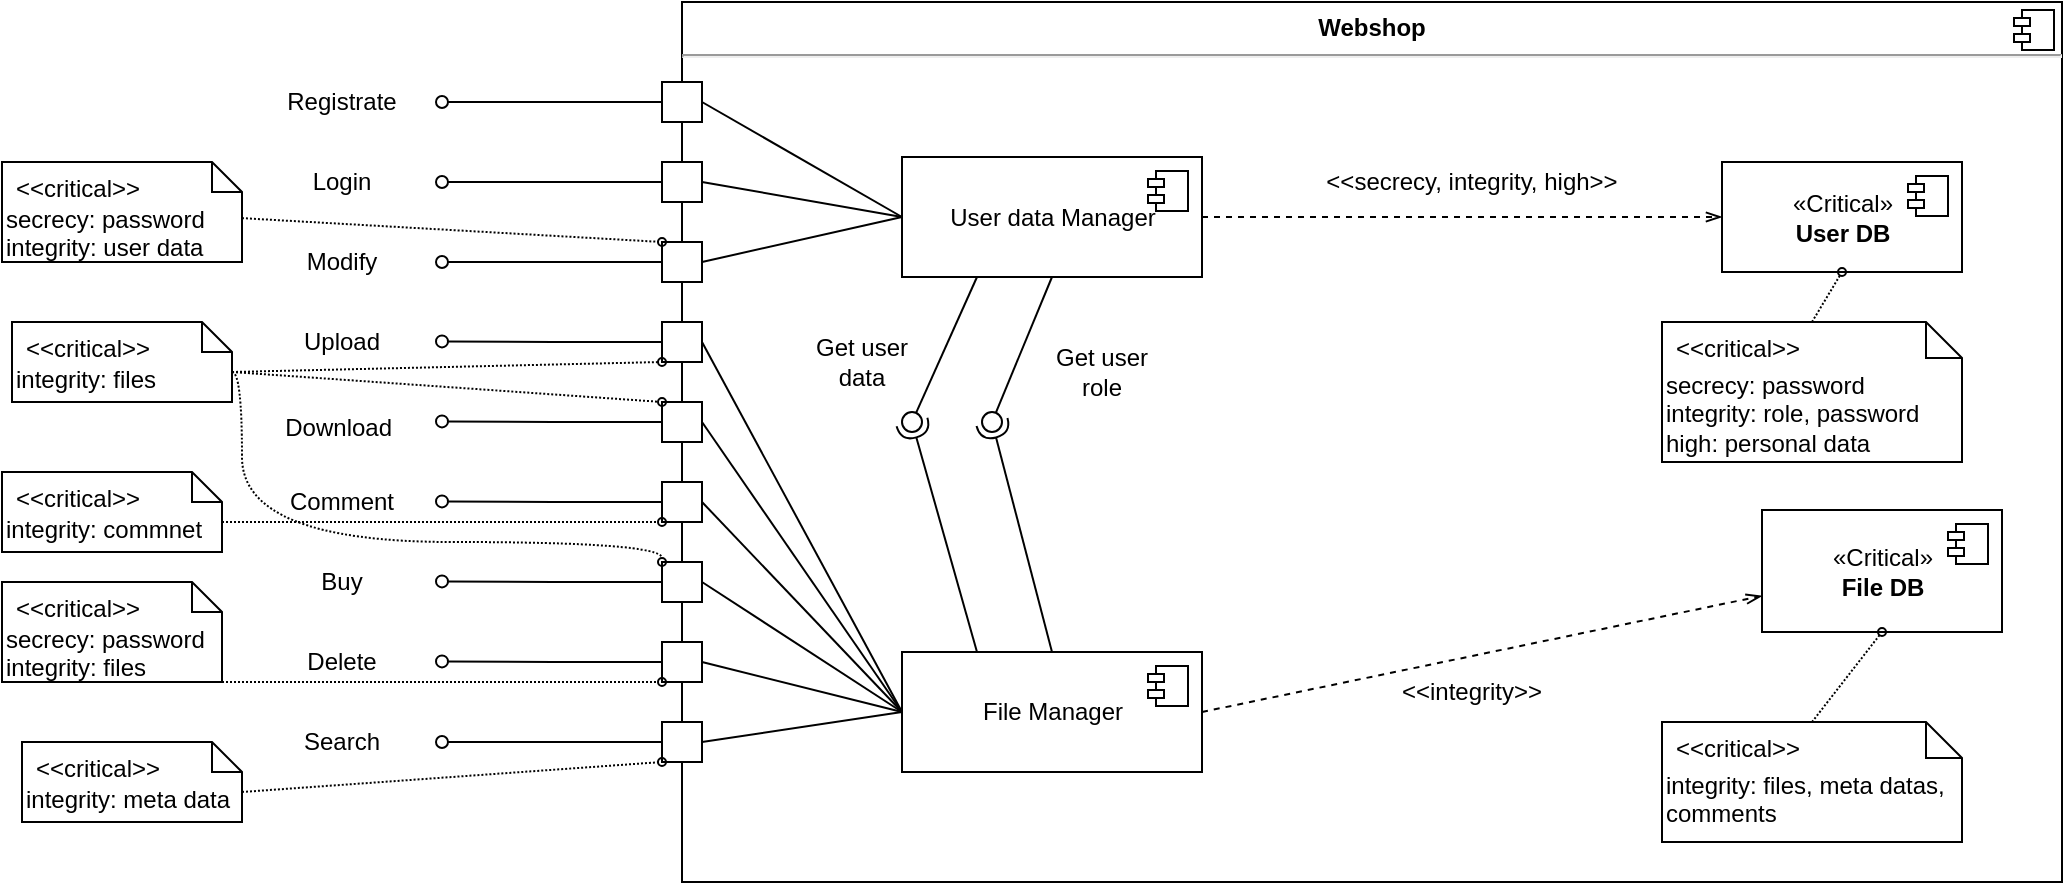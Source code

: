<mxfile version="20.3.0" type="device" pages="8"><diagram name="component" id="5f0bae14-7c28-e335-631c-24af17079c00"><mxGraphModel dx="1950" dy="542" grid="1" gridSize="10" guides="1" tooltips="1" connect="1" arrows="1" fold="1" page="1" pageScale="1" pageWidth="1100" pageHeight="850" background="none" math="0" shadow="0"><root><mxCell id="0"/><mxCell id="1" parent="0"/><mxCell id="HKQ7GaGR_X1dOFroavL9-2" value="&lt;p style=&quot;margin:0px;margin-top:6px;text-align:center;&quot;&gt;&lt;b&gt;Webshop&lt;/b&gt;&lt;/p&gt;&lt;hr&gt;&lt;p style=&quot;margin:0px;margin-left:8px;&quot;&gt;&lt;br&gt;&lt;/p&gt;" style="align=left;overflow=fill;html=1;dropTarget=0;" parent="1" vertex="1"><mxGeometry x="240" y="160" width="690" height="440" as="geometry"/></mxCell><mxCell id="HKQ7GaGR_X1dOFroavL9-3" value="" style="shape=component;jettyWidth=8;jettyHeight=4;" parent="HKQ7GaGR_X1dOFroavL9-2" vertex="1"><mxGeometry x="1" width="20" height="20" relative="1" as="geometry"><mxPoint x="-24" y="4" as="offset"/></mxGeometry></mxCell><mxCell id="HKQ7GaGR_X1dOFroavL9-18" style="edgeStyle=orthogonalEdgeStyle;rounded=0;orthogonalLoop=1;jettySize=auto;html=1;exitX=0;exitY=0.5;exitDx=0;exitDy=0;endArrow=oval;endFill=0;" parent="1" source="HKQ7GaGR_X1dOFroavL9-4" edge="1"><mxGeometry relative="1" as="geometry"><mxPoint x="120" y="369.706" as="targetPoint"/></mxGeometry></mxCell><mxCell id="HKQ7GaGR_X1dOFroavL9-42" style="edgeStyle=none;rounded=0;orthogonalLoop=1;jettySize=auto;html=1;exitX=1;exitY=0.5;exitDx=0;exitDy=0;endArrow=none;endFill=0;entryX=0;entryY=0.5;entryDx=0;entryDy=0;" parent="1" source="HKQ7GaGR_X1dOFroavL9-4" target="HKQ7GaGR_X1dOFroavL9-32" edge="1"><mxGeometry relative="1" as="geometry"><mxPoint x="350" y="450" as="targetPoint"/></mxGeometry></mxCell><mxCell id="HKQ7GaGR_X1dOFroavL9-4" value="" style="rounded=0;whiteSpace=wrap;html=1;" parent="1" vertex="1"><mxGeometry x="230" y="360" width="20" height="20" as="geometry"/></mxCell><mxCell id="HKQ7GaGR_X1dOFroavL9-11" style="edgeStyle=orthogonalEdgeStyle;rounded=0;orthogonalLoop=1;jettySize=auto;html=1;exitX=0;exitY=0.5;exitDx=0;exitDy=0;endArrow=oval;endFill=0;" parent="1" source="HKQ7GaGR_X1dOFroavL9-5" edge="1"><mxGeometry relative="1" as="geometry"><mxPoint x="120" y="210" as="targetPoint"/></mxGeometry></mxCell><mxCell id="HKQ7GaGR_X1dOFroavL9-36" style="rounded=0;orthogonalLoop=1;jettySize=auto;html=1;exitX=1;exitY=0.5;exitDx=0;exitDy=0;endArrow=none;endFill=0;entryX=0;entryY=0.5;entryDx=0;entryDy=0;" parent="1" source="HKQ7GaGR_X1dOFroavL9-5" target="HKQ7GaGR_X1dOFroavL9-34" edge="1"><mxGeometry relative="1" as="geometry"/></mxCell><mxCell id="HKQ7GaGR_X1dOFroavL9-5" value="" style="rounded=0;whiteSpace=wrap;html=1;" parent="1" vertex="1"><mxGeometry x="230" y="200" width="20" height="20" as="geometry"/></mxCell><mxCell id="HKQ7GaGR_X1dOFroavL9-16" style="edgeStyle=orthogonalEdgeStyle;rounded=0;orthogonalLoop=1;jettySize=auto;html=1;exitX=0;exitY=0.5;exitDx=0;exitDy=0;endArrow=oval;endFill=0;" parent="1" source="HKQ7GaGR_X1dOFroavL9-6" edge="1"><mxGeometry relative="1" as="geometry"><mxPoint x="120" y="250" as="targetPoint"/></mxGeometry></mxCell><mxCell id="HKQ7GaGR_X1dOFroavL9-37" style="edgeStyle=none;rounded=0;orthogonalLoop=1;jettySize=auto;html=1;exitX=1;exitY=0.5;exitDx=0;exitDy=0;endArrow=none;endFill=0;entryX=0;entryY=0.5;entryDx=0;entryDy=0;" parent="1" source="HKQ7GaGR_X1dOFroavL9-6" target="HKQ7GaGR_X1dOFroavL9-34" edge="1"><mxGeometry relative="1" as="geometry"><mxPoint x="350" y="270" as="targetPoint"/></mxGeometry></mxCell><mxCell id="HKQ7GaGR_X1dOFroavL9-6" value="" style="rounded=0;whiteSpace=wrap;html=1;" parent="1" vertex="1"><mxGeometry x="230" y="240" width="20" height="20" as="geometry"/></mxCell><mxCell id="HKQ7GaGR_X1dOFroavL9-20" style="edgeStyle=orthogonalEdgeStyle;rounded=0;orthogonalLoop=1;jettySize=auto;html=1;exitX=0;exitY=0.5;exitDx=0;exitDy=0;endArrow=oval;endFill=0;" parent="1" source="HKQ7GaGR_X1dOFroavL9-7" edge="1"><mxGeometry relative="1" as="geometry"><mxPoint x="120" y="449.706" as="targetPoint"/></mxGeometry></mxCell><mxCell id="HKQ7GaGR_X1dOFroavL9-43" style="edgeStyle=none;rounded=0;orthogonalLoop=1;jettySize=auto;html=1;exitX=1;exitY=0.5;exitDx=0;exitDy=0;endArrow=none;endFill=0;entryX=0;entryY=0.5;entryDx=0;entryDy=0;" parent="1" source="HKQ7GaGR_X1dOFroavL9-7" target="HKQ7GaGR_X1dOFroavL9-32" edge="1"><mxGeometry relative="1" as="geometry"><mxPoint x="350" y="449.706" as="targetPoint"/></mxGeometry></mxCell><mxCell id="HKQ7GaGR_X1dOFroavL9-7" value="" style="rounded=0;whiteSpace=wrap;html=1;" parent="1" vertex="1"><mxGeometry x="230" y="440" width="20" height="20" as="geometry"/></mxCell><mxCell id="HKQ7GaGR_X1dOFroavL9-19" style="edgeStyle=orthogonalEdgeStyle;rounded=0;orthogonalLoop=1;jettySize=auto;html=1;exitX=0;exitY=0.5;exitDx=0;exitDy=0;endArrow=oval;endFill=0;" parent="1" source="HKQ7GaGR_X1dOFroavL9-8" edge="1"><mxGeometry relative="1" as="geometry"><mxPoint x="120" y="409.706" as="targetPoint"/></mxGeometry></mxCell><mxCell id="HKQ7GaGR_X1dOFroavL9-40" style="edgeStyle=none;rounded=0;orthogonalLoop=1;jettySize=auto;html=1;exitX=1;exitY=0.5;exitDx=0;exitDy=0;entryX=0;entryY=0.5;entryDx=0;entryDy=0;endArrow=none;endFill=0;" parent="1" source="HKQ7GaGR_X1dOFroavL9-8" target="HKQ7GaGR_X1dOFroavL9-32" edge="1"><mxGeometry relative="1" as="geometry"/></mxCell><mxCell id="HKQ7GaGR_X1dOFroavL9-8" value="" style="rounded=0;whiteSpace=wrap;html=1;" parent="1" vertex="1"><mxGeometry x="230" y="400" width="20" height="20" as="geometry"/></mxCell><mxCell id="HKQ7GaGR_X1dOFroavL9-17" style="edgeStyle=orthogonalEdgeStyle;rounded=0;orthogonalLoop=1;jettySize=auto;html=1;exitX=0;exitY=0.5;exitDx=0;exitDy=0;endArrow=oval;endFill=0;" parent="1" source="HKQ7GaGR_X1dOFroavL9-9" edge="1"><mxGeometry relative="1" as="geometry"><mxPoint x="120" y="329.706" as="targetPoint"/></mxGeometry></mxCell><mxCell id="HKQ7GaGR_X1dOFroavL9-41" style="edgeStyle=none;rounded=0;orthogonalLoop=1;jettySize=auto;html=1;exitX=1;exitY=0.5;exitDx=0;exitDy=0;endArrow=none;endFill=0;entryX=0;entryY=0.5;entryDx=0;entryDy=0;" parent="1" source="HKQ7GaGR_X1dOFroavL9-9" target="HKQ7GaGR_X1dOFroavL9-32" edge="1"><mxGeometry relative="1" as="geometry"><mxPoint x="350" y="450" as="targetPoint"/></mxGeometry></mxCell><mxCell id="HKQ7GaGR_X1dOFroavL9-9" value="" style="rounded=0;whiteSpace=wrap;html=1;" parent="1" vertex="1"><mxGeometry x="230" y="320" width="20" height="20" as="geometry"/></mxCell><mxCell id="HKQ7GaGR_X1dOFroavL9-21" style="edgeStyle=orthogonalEdgeStyle;rounded=0;orthogonalLoop=1;jettySize=auto;html=1;exitX=0;exitY=0.5;exitDx=0;exitDy=0;endArrow=oval;endFill=0;" parent="1" source="HKQ7GaGR_X1dOFroavL9-10" edge="1"><mxGeometry relative="1" as="geometry"><mxPoint x="120" y="489.706" as="targetPoint"/></mxGeometry></mxCell><mxCell id="HKQ7GaGR_X1dOFroavL9-44" style="edgeStyle=none;rounded=0;orthogonalLoop=1;jettySize=auto;html=1;exitX=1;exitY=0.5;exitDx=0;exitDy=0;endArrow=none;endFill=0;entryX=0;entryY=0.5;entryDx=0;entryDy=0;" parent="1" source="HKQ7GaGR_X1dOFroavL9-10" target="HKQ7GaGR_X1dOFroavL9-32" edge="1"><mxGeometry relative="1" as="geometry"><mxPoint x="350" y="450" as="targetPoint"/></mxGeometry></mxCell><mxCell id="HKQ7GaGR_X1dOFroavL9-10" value="" style="rounded=0;whiteSpace=wrap;html=1;" parent="1" vertex="1"><mxGeometry x="230" y="480" width="20" height="20" as="geometry"/></mxCell><mxCell id="HKQ7GaGR_X1dOFroavL9-22" value="Registrate" style="text;html=1;strokeColor=none;fillColor=none;align=center;verticalAlign=middle;whiteSpace=wrap;rounded=0;" parent="1" vertex="1"><mxGeometry x="40" y="195" width="60" height="30" as="geometry"/></mxCell><mxCell id="HKQ7GaGR_X1dOFroavL9-23" value="Login" style="text;html=1;strokeColor=none;fillColor=none;align=center;verticalAlign=middle;whiteSpace=wrap;rounded=0;" parent="1" vertex="1"><mxGeometry x="40" y="235" width="60" height="30" as="geometry"/></mxCell><mxCell id="HKQ7GaGR_X1dOFroavL9-24" value="Upload" style="text;html=1;strokeColor=none;fillColor=none;align=center;verticalAlign=middle;whiteSpace=wrap;rounded=0;" parent="1" vertex="1"><mxGeometry x="40" y="315" width="60" height="30" as="geometry"/></mxCell><mxCell id="HKQ7GaGR_X1dOFroavL9-25" value="Download&amp;nbsp;" style="text;html=1;strokeColor=none;fillColor=none;align=center;verticalAlign=middle;whiteSpace=wrap;rounded=0;" parent="1" vertex="1"><mxGeometry x="40" y="360" width="60" height="25" as="geometry"/></mxCell><mxCell id="HKQ7GaGR_X1dOFroavL9-26" value="Comment" style="text;html=1;strokeColor=none;fillColor=none;align=center;verticalAlign=middle;whiteSpace=wrap;rounded=0;" parent="1" vertex="1"><mxGeometry x="40" y="395" width="60" height="30" as="geometry"/></mxCell><mxCell id="HKQ7GaGR_X1dOFroavL9-27" value="Buy" style="text;html=1;strokeColor=none;fillColor=none;align=center;verticalAlign=middle;whiteSpace=wrap;rounded=0;" parent="1" vertex="1"><mxGeometry x="40" y="435" width="60" height="30" as="geometry"/></mxCell><mxCell id="HKQ7GaGR_X1dOFroavL9-28" value="Delete" style="text;html=1;strokeColor=none;fillColor=none;align=center;verticalAlign=middle;whiteSpace=wrap;rounded=0;" parent="1" vertex="1"><mxGeometry x="40" y="475" width="60" height="30" as="geometry"/></mxCell><mxCell id="HKQ7GaGR_X1dOFroavL9-29" style="edgeStyle=orthogonalEdgeStyle;rounded=0;orthogonalLoop=1;jettySize=auto;html=1;exitX=0;exitY=0.5;exitDx=0;exitDy=0;endArrow=oval;endFill=0;" parent="1" source="HKQ7GaGR_X1dOFroavL9-30" edge="1"><mxGeometry relative="1" as="geometry"><mxPoint x="120" y="290" as="targetPoint"/></mxGeometry></mxCell><mxCell id="HKQ7GaGR_X1dOFroavL9-45" style="edgeStyle=none;rounded=0;orthogonalLoop=1;jettySize=auto;html=1;exitX=1;exitY=0.5;exitDx=0;exitDy=0;endArrow=none;endFill=0;entryX=0;entryY=0.5;entryDx=0;entryDy=0;" parent="1" source="HKQ7GaGR_X1dOFroavL9-30" target="HKQ7GaGR_X1dOFroavL9-34" edge="1"><mxGeometry relative="1" as="geometry"><mxPoint x="350" y="450" as="targetPoint"/></mxGeometry></mxCell><mxCell id="HKQ7GaGR_X1dOFroavL9-30" value="" style="rounded=0;whiteSpace=wrap;html=1;" parent="1" vertex="1"><mxGeometry x="230" y="280" width="20" height="20" as="geometry"/></mxCell><mxCell id="HKQ7GaGR_X1dOFroavL9-31" value="Modify" style="text;html=1;strokeColor=none;fillColor=none;align=center;verticalAlign=middle;whiteSpace=wrap;rounded=0;" parent="1" vertex="1"><mxGeometry x="40" y="275" width="60" height="30" as="geometry"/></mxCell><mxCell id="HKQ7GaGR_X1dOFroavL9-55" style="edgeStyle=none;rounded=0;orthogonalLoop=1;jettySize=auto;html=1;exitX=1;exitY=0.5;exitDx=0;exitDy=0;dashed=1;endArrow=openThin;endFill=0;" parent="1" source="HKQ7GaGR_X1dOFroavL9-32" target="HKQ7GaGR_X1dOFroavL9-48" edge="1"><mxGeometry relative="1" as="geometry"/></mxCell><mxCell id="HKQ7GaGR_X1dOFroavL9-32" value="File Manager" style="html=1;dropTarget=0;" parent="1" vertex="1"><mxGeometry x="350" y="485" width="150" height="60" as="geometry"/></mxCell><mxCell id="HKQ7GaGR_X1dOFroavL9-33" value="" style="shape=module;jettyWidth=8;jettyHeight=4;" parent="HKQ7GaGR_X1dOFroavL9-32" vertex="1"><mxGeometry x="1" width="20" height="20" relative="1" as="geometry"><mxPoint x="-27" y="7" as="offset"/></mxGeometry></mxCell><mxCell id="HKQ7GaGR_X1dOFroavL9-54" style="edgeStyle=none;rounded=0;orthogonalLoop=1;jettySize=auto;html=1;exitX=1;exitY=0.5;exitDx=0;exitDy=0;entryX=0;entryY=0.5;entryDx=0;entryDy=0;endArrow=openThin;endFill=0;dashed=1;" parent="1" source="HKQ7GaGR_X1dOFroavL9-34" target="HKQ7GaGR_X1dOFroavL9-46" edge="1"><mxGeometry relative="1" as="geometry"/></mxCell><mxCell id="HKQ7GaGR_X1dOFroavL9-34" value="User data Manager" style="html=1;dropTarget=0;" parent="1" vertex="1"><mxGeometry x="350" y="237.5" width="150" height="60" as="geometry"/></mxCell><mxCell id="HKQ7GaGR_X1dOFroavL9-35" value="" style="shape=module;jettyWidth=8;jettyHeight=4;" parent="HKQ7GaGR_X1dOFroavL9-34" vertex="1"><mxGeometry x="1" width="20" height="20" relative="1" as="geometry"><mxPoint x="-27" y="7" as="offset"/></mxGeometry></mxCell><mxCell id="HKQ7GaGR_X1dOFroavL9-46" value="«Critical»&lt;br&gt;&lt;b&gt;User DB&lt;/b&gt;" style="html=1;dropTarget=0;" parent="1" vertex="1"><mxGeometry x="760" y="240" width="120" height="55" as="geometry"/></mxCell><mxCell id="HKQ7GaGR_X1dOFroavL9-47" value="" style="shape=module;jettyWidth=8;jettyHeight=4;" parent="HKQ7GaGR_X1dOFroavL9-46" vertex="1"><mxGeometry x="1" width="20" height="20" relative="1" as="geometry"><mxPoint x="-27" y="7" as="offset"/></mxGeometry></mxCell><mxCell id="HKQ7GaGR_X1dOFroavL9-48" value="«Critical»&lt;br&gt;&lt;b&gt;File DB&lt;/b&gt;" style="html=1;dropTarget=0;" parent="1" vertex="1"><mxGeometry x="780" y="414" width="120" height="61" as="geometry"/></mxCell><mxCell id="HKQ7GaGR_X1dOFroavL9-49" value="" style="shape=module;jettyWidth=8;jettyHeight=4;" parent="HKQ7GaGR_X1dOFroavL9-48" vertex="1"><mxGeometry x="1" width="20" height="20" relative="1" as="geometry"><mxPoint x="-27" y="7" as="offset"/></mxGeometry></mxCell><mxCell id="HKQ7GaGR_X1dOFroavL9-50" style="edgeStyle=orthogonalEdgeStyle;rounded=0;orthogonalLoop=1;jettySize=auto;html=1;exitX=0;exitY=0.5;exitDx=0;exitDy=0;endArrow=oval;endFill=0;" parent="1" source="HKQ7GaGR_X1dOFroavL9-51" edge="1"><mxGeometry relative="1" as="geometry"><mxPoint x="120" y="530" as="targetPoint"/><Array as="points"><mxPoint x="120" y="530"/></Array></mxGeometry></mxCell><mxCell id="HKQ7GaGR_X1dOFroavL9-53" style="edgeStyle=none;rounded=0;orthogonalLoop=1;jettySize=auto;html=1;exitX=1;exitY=0.5;exitDx=0;exitDy=0;entryX=0;entryY=0.5;entryDx=0;entryDy=0;endArrow=none;endFill=0;" parent="1" source="HKQ7GaGR_X1dOFroavL9-51" target="HKQ7GaGR_X1dOFroavL9-32" edge="1"><mxGeometry relative="1" as="geometry"/></mxCell><mxCell id="HKQ7GaGR_X1dOFroavL9-51" value="" style="rounded=0;whiteSpace=wrap;html=1;" parent="1" vertex="1"><mxGeometry x="230" y="520" width="20" height="20" as="geometry"/></mxCell><mxCell id="HKQ7GaGR_X1dOFroavL9-52" value="Search" style="text;html=1;strokeColor=none;fillColor=none;align=center;verticalAlign=middle;whiteSpace=wrap;rounded=0;" parent="1" vertex="1"><mxGeometry x="40" y="515" width="60" height="30" as="geometry"/></mxCell><mxCell id="HKQ7GaGR_X1dOFroavL9-56" value="&amp;lt;&amp;lt;secrecy, integrity, high&amp;gt;&amp;gt;" style="text;html=1;strokeColor=none;fillColor=none;align=center;verticalAlign=middle;whiteSpace=wrap;rounded=0;" parent="1" vertex="1"><mxGeometry x="560" y="235" width="150" height="30" as="geometry"/></mxCell><mxCell id="HKQ7GaGR_X1dOFroavL9-57" value="&amp;lt;&amp;lt;integrity&amp;gt;&amp;gt;" style="text;html=1;strokeColor=none;fillColor=none;align=center;verticalAlign=middle;whiteSpace=wrap;rounded=0;" parent="1" vertex="1"><mxGeometry x="560" y="490" width="150" height="30" as="geometry"/></mxCell><mxCell id="xJdkHd9rX4_rmtkkTDJv-3" style="rounded=0;orthogonalLoop=1;jettySize=auto;html=1;exitX=0.5;exitY=0;exitDx=0;exitDy=0;entryX=0.5;entryY=1;entryDx=0;entryDy=0;dashed=1;dashPattern=1 1;endArrow=oval;endFill=0;endSize=4;" parent="1" source="xJdkHd9rX4_rmtkkTDJv-2" target="HKQ7GaGR_X1dOFroavL9-46" edge="1"><mxGeometry relative="1" as="geometry"/></mxCell><mxCell id="xJdkHd9rX4_rmtkkTDJv-1" value="&lt;div style=&quot;&quot;&gt;&lt;span style=&quot;background-color: initial;&quot;&gt;secrecy: password&lt;/span&gt;&lt;/div&gt;&lt;div style=&quot;&quot;&gt;&lt;span style=&quot;background-color: initial;&quot;&gt;integrity: role, password&lt;/span&gt;&lt;/div&gt;&lt;div style=&quot;&quot;&gt;&lt;span style=&quot;background-color: initial;&quot;&gt;high: personal data&lt;/span&gt;&lt;/div&gt;" style="shape=note2;boundedLbl=1;whiteSpace=wrap;html=1;size=18;verticalAlign=top;align=left;" parent="1" vertex="1"><mxGeometry x="730" y="320" width="150" height="70" as="geometry"/></mxCell><mxCell id="xJdkHd9rX4_rmtkkTDJv-2" value="&lt;&lt;critical&gt;&gt;" style="resizeWidth=1;part=1;strokeColor=none;fillColor=none;align=left;spacingLeft=5;" parent="xJdkHd9rX4_rmtkkTDJv-1" vertex="1"><mxGeometry width="150" height="25" relative="1" as="geometry"/></mxCell><mxCell id="xJdkHd9rX4_rmtkkTDJv-4" style="rounded=0;orthogonalLoop=1;jettySize=auto;html=1;entryX=0.5;entryY=1;entryDx=0;entryDy=0;dashed=1;dashPattern=1 1;endArrow=oval;endFill=0;endSize=4;exitX=0.5;exitY=0;exitDx=0;exitDy=0;" parent="1" source="xJdkHd9rX4_rmtkkTDJv-6" target="HKQ7GaGR_X1dOFroavL9-48" edge="1"><mxGeometry relative="1" as="geometry"><mxPoint x="920" y="404" as="targetPoint"/></mxGeometry></mxCell><mxCell id="xJdkHd9rX4_rmtkkTDJv-5" value="&lt;div style=&quot;&quot;&gt;&lt;span style=&quot;background-color: initial;&quot;&gt;integrity: files, meta datas, comments&lt;/span&gt;&lt;/div&gt;" style="shape=note2;boundedLbl=1;whiteSpace=wrap;html=1;size=18;verticalAlign=top;align=left;" parent="1" vertex="1"><mxGeometry x="730" y="520" width="150" height="60" as="geometry"/></mxCell><mxCell id="xJdkHd9rX4_rmtkkTDJv-6" value="&lt;&lt;critical&gt;&gt;" style="resizeWidth=1;part=1;strokeColor=none;fillColor=none;align=left;spacingLeft=5;" parent="xJdkHd9rX4_rmtkkTDJv-5" vertex="1"><mxGeometry width="150" height="25" relative="1" as="geometry"/></mxCell><mxCell id="xJdkHd9rX4_rmtkkTDJv-7" style="rounded=0;orthogonalLoop=1;jettySize=auto;html=1;exitX=1;exitY=1;exitDx=0;exitDy=0;entryX=0;entryY=1;entryDx=0;entryDy=0;dashed=1;dashPattern=1 1;endArrow=oval;endFill=0;endSize=4;" parent="1" source="xJdkHd9rX4_rmtkkTDJv-9" target="HKQ7GaGR_X1dOFroavL9-51" edge="1"><mxGeometry relative="1" as="geometry"><mxPoint x="160" y="235" as="targetPoint"/></mxGeometry></mxCell><mxCell id="xJdkHd9rX4_rmtkkTDJv-8" value="&lt;div style=&quot;&quot;&gt;&lt;span style=&quot;background-color: initial;&quot;&gt;integrity: meta data&lt;/span&gt;&lt;br&gt;&lt;/div&gt;" style="shape=note2;boundedLbl=1;whiteSpace=wrap;html=1;size=15;verticalAlign=top;align=left;" parent="1" vertex="1"><mxGeometry x="-90" y="530" width="110" height="40" as="geometry"/></mxCell><mxCell id="xJdkHd9rX4_rmtkkTDJv-9" value="&lt;&lt;critical&gt;&gt;" style="resizeWidth=1;part=1;strokeColor=none;fillColor=none;align=left;spacingLeft=5;" parent="xJdkHd9rX4_rmtkkTDJv-8" vertex="1"><mxGeometry width="110" height="25" relative="1" as="geometry"/></mxCell><mxCell id="xJdkHd9rX4_rmtkkTDJv-10" style="rounded=0;orthogonalLoop=1;jettySize=auto;html=1;exitX=1;exitY=1;exitDx=0;exitDy=0;entryX=0;entryY=1;entryDx=0;entryDy=0;dashed=1;dashPattern=1 1;endArrow=oval;endFill=0;endSize=4;" parent="1" source="xJdkHd9rX4_rmtkkTDJv-12" target="HKQ7GaGR_X1dOFroavL9-8" edge="1"><mxGeometry relative="1" as="geometry"><mxPoint x="100" y="390" as="targetPoint"/></mxGeometry></mxCell><mxCell id="xJdkHd9rX4_rmtkkTDJv-11" value="&lt;div style=&quot;&quot;&gt;&lt;span style=&quot;background-color: initial;&quot;&gt;integrity: commnet&lt;/span&gt;&lt;br&gt;&lt;/div&gt;" style="shape=note2;boundedLbl=1;whiteSpace=wrap;html=1;size=15;verticalAlign=top;align=left;" parent="1" vertex="1"><mxGeometry x="-100" y="395" width="110" height="40" as="geometry"/></mxCell><mxCell id="xJdkHd9rX4_rmtkkTDJv-12" value="&lt;&lt;critical&gt;&gt;" style="resizeWidth=1;part=1;strokeColor=none;fillColor=none;align=left;spacingLeft=5;" parent="xJdkHd9rX4_rmtkkTDJv-11" vertex="1"><mxGeometry width="110" height="25" relative="1" as="geometry"/></mxCell><mxCell id="xJdkHd9rX4_rmtkkTDJv-13" style="rounded=0;orthogonalLoop=1;jettySize=auto;html=1;exitX=1;exitY=1;exitDx=0;exitDy=0;entryX=0;entryY=1;entryDx=0;entryDy=0;dashed=1;dashPattern=1 1;endArrow=oval;endFill=0;endSize=4;exitPerimeter=0;" parent="1" source="nIx6JTVhwiS9APrBPG7Z-1" target="HKQ7GaGR_X1dOFroavL9-10" edge="1"><mxGeometry relative="1" as="geometry"><mxPoint x="100" y="480" as="targetPoint"/></mxGeometry></mxCell><mxCell id="xJdkHd9rX4_rmtkkTDJv-16" style="edgeStyle=none;rounded=0;orthogonalLoop=1;jettySize=auto;html=1;exitX=0;exitY=0;exitDx=110;exitDy=27.5;exitPerimeter=0;entryX=0;entryY=0;entryDx=0;entryDy=0;dashed=1;dashPattern=1 1;endArrow=oval;endFill=0;endSize=4;" parent="1" source="xJdkHd9rX4_rmtkkTDJv-14" target="HKQ7GaGR_X1dOFroavL9-30" edge="1"><mxGeometry relative="1" as="geometry"/></mxCell><mxCell id="xJdkHd9rX4_rmtkkTDJv-14" value="&lt;div style=&quot;&quot;&gt;&lt;span style=&quot;background-color: initial;&quot;&gt;secrecy: password&lt;/span&gt;&lt;/div&gt;&lt;div style=&quot;&quot;&gt;&lt;span style=&quot;background-color: initial;&quot;&gt;integrity: user data&lt;/span&gt;&lt;br&gt;&lt;/div&gt;&lt;div style=&quot;&quot;&gt;&lt;span style=&quot;background-color: initial;&quot;&gt;&lt;br&gt;&lt;/span&gt;&lt;/div&gt;" style="shape=note2;boundedLbl=1;whiteSpace=wrap;html=1;size=15;verticalAlign=top;align=left;" parent="1" vertex="1"><mxGeometry x="-100" y="240" width="120" height="50" as="geometry"/></mxCell><mxCell id="xJdkHd9rX4_rmtkkTDJv-15" value="&lt;&lt;critical&gt;&gt;" style="resizeWidth=1;part=1;strokeColor=none;fillColor=none;align=left;spacingLeft=5;" parent="xJdkHd9rX4_rmtkkTDJv-14" vertex="1"><mxGeometry width="120" height="25" relative="1" as="geometry"/></mxCell><mxCell id="xJdkHd9rX4_rmtkkTDJv-19" value="" style="rounded=0;orthogonalLoop=1;jettySize=auto;html=1;endArrow=none;endFill=0;sketch=0;sourcePerimeterSpacing=0;targetPerimeterSpacing=0;endSize=4;exitX=0.25;exitY=1;exitDx=0;exitDy=0;" parent="1" source="HKQ7GaGR_X1dOFroavL9-34" target="xJdkHd9rX4_rmtkkTDJv-21" edge="1"><mxGeometry relative="1" as="geometry"><mxPoint x="200" y="375" as="sourcePoint"/></mxGeometry></mxCell><mxCell id="xJdkHd9rX4_rmtkkTDJv-20" value="" style="rounded=0;orthogonalLoop=1;jettySize=auto;html=1;endArrow=halfCircle;endFill=0;entryX=0.5;entryY=0.5;endSize=6;strokeWidth=1;sketch=0;exitX=0.25;exitY=0;exitDx=0;exitDy=0;" parent="1" source="HKQ7GaGR_X1dOFroavL9-32" target="xJdkHd9rX4_rmtkkTDJv-21" edge="1"><mxGeometry relative="1" as="geometry"><mxPoint x="240" y="375" as="sourcePoint"/></mxGeometry></mxCell><mxCell id="xJdkHd9rX4_rmtkkTDJv-21" value="" style="ellipse;whiteSpace=wrap;html=1;align=center;aspect=fixed;resizable=0;points=[];outlineConnect=0;sketch=0;" parent="1" vertex="1"><mxGeometry x="350" y="365" width="10" height="10" as="geometry"/></mxCell><mxCell id="xJdkHd9rX4_rmtkkTDJv-26" value="" style="rounded=0;orthogonalLoop=1;jettySize=auto;html=1;endArrow=none;endFill=0;sketch=0;sourcePerimeterSpacing=0;targetPerimeterSpacing=0;endSize=4;exitX=0.5;exitY=1;exitDx=0;exitDy=0;" parent="1" source="HKQ7GaGR_X1dOFroavL9-34" target="xJdkHd9rX4_rmtkkTDJv-28" edge="1"><mxGeometry relative="1" as="geometry"><mxPoint x="450" y="365" as="sourcePoint"/></mxGeometry></mxCell><mxCell id="xJdkHd9rX4_rmtkkTDJv-27" value="" style="rounded=0;orthogonalLoop=1;jettySize=auto;html=1;endArrow=halfCircle;endFill=0;entryX=0.5;entryY=0.5;endSize=6;strokeWidth=1;sketch=0;exitX=0.5;exitY=0;exitDx=0;exitDy=0;" parent="1" source="HKQ7GaGR_X1dOFroavL9-32" target="xJdkHd9rX4_rmtkkTDJv-28" edge="1"><mxGeometry relative="1" as="geometry"><mxPoint x="490" y="365" as="sourcePoint"/></mxGeometry></mxCell><mxCell id="xJdkHd9rX4_rmtkkTDJv-28" value="" style="ellipse;whiteSpace=wrap;html=1;align=center;aspect=fixed;resizable=0;points=[];outlineConnect=0;sketch=0;" parent="1" vertex="1"><mxGeometry x="390" y="365" width="10" height="10" as="geometry"/></mxCell><mxCell id="xJdkHd9rX4_rmtkkTDJv-31" style="rounded=0;orthogonalLoop=1;jettySize=auto;html=1;exitX=1;exitY=1;exitDx=0;exitDy=0;entryX=0;entryY=0;entryDx=0;entryDy=0;dashed=1;dashPattern=1 1;endArrow=oval;endFill=0;endSize=4;edgeStyle=orthogonalEdgeStyle;curved=1;" parent="1" source="xJdkHd9rX4_rmtkkTDJv-33" target="HKQ7GaGR_X1dOFroavL9-7" edge="1"><mxGeometry relative="1" as="geometry"><mxPoint x="190" y="340" as="targetPoint"/><Array as="points"><mxPoint x="20" y="345"/><mxPoint x="20" y="430"/><mxPoint x="230" y="430"/></Array></mxGeometry></mxCell><mxCell id="xJdkHd9rX4_rmtkkTDJv-32" value="&lt;div style=&quot;&quot;&gt;&lt;span style=&quot;background-color: initial;&quot;&gt;integrity: files&lt;/span&gt;&lt;br&gt;&lt;/div&gt;" style="shape=note2;boundedLbl=1;whiteSpace=wrap;html=1;size=15;verticalAlign=top;align=left;" parent="1" vertex="1"><mxGeometry x="-95" y="320" width="110" height="40" as="geometry"/></mxCell><mxCell id="xJdkHd9rX4_rmtkkTDJv-33" value="&lt;&lt;critical&gt;&gt;" style="resizeWidth=1;part=1;strokeColor=none;fillColor=none;align=left;spacingLeft=5;" parent="xJdkHd9rX4_rmtkkTDJv-32" vertex="1"><mxGeometry width="110" height="25" relative="1" as="geometry"/></mxCell><mxCell id="xJdkHd9rX4_rmtkkTDJv-34" style="edgeStyle=none;rounded=0;orthogonalLoop=1;jettySize=auto;html=1;exitX=1;exitY=1;exitDx=0;exitDy=0;entryX=0;entryY=0;entryDx=0;entryDy=0;endArrow=oval;endFill=0;endSize=4;dashed=1;dashPattern=1 1;" parent="xJdkHd9rX4_rmtkkTDJv-32" source="xJdkHd9rX4_rmtkkTDJv-33" target="HKQ7GaGR_X1dOFroavL9-4" edge="1"><mxGeometry relative="1" as="geometry"/></mxCell><mxCell id="xJdkHd9rX4_rmtkkTDJv-36" style="edgeStyle=none;rounded=0;orthogonalLoop=1;jettySize=auto;html=1;exitX=1;exitY=1;exitDx=0;exitDy=0;entryX=0;entryY=1;entryDx=0;entryDy=0;dashed=1;dashPattern=1 1;endArrow=oval;endFill=0;endSize=4;" parent="xJdkHd9rX4_rmtkkTDJv-32" source="xJdkHd9rX4_rmtkkTDJv-33" target="HKQ7GaGR_X1dOFroavL9-9" edge="1"><mxGeometry relative="1" as="geometry"/></mxCell><mxCell id="xJdkHd9rX4_rmtkkTDJv-37" value="Get user data" style="text;html=1;strokeColor=none;fillColor=none;align=center;verticalAlign=middle;whiteSpace=wrap;rounded=0;" parent="1" vertex="1"><mxGeometry x="300" y="325" width="60" height="30" as="geometry"/></mxCell><mxCell id="xJdkHd9rX4_rmtkkTDJv-38" value="Get user role" style="text;html=1;strokeColor=none;fillColor=none;align=center;verticalAlign=middle;whiteSpace=wrap;rounded=0;" parent="1" vertex="1"><mxGeometry x="420" y="330" width="60" height="30" as="geometry"/></mxCell><mxCell id="nIx6JTVhwiS9APrBPG7Z-1" value="&lt;div style=&quot;&quot;&gt;&lt;span style=&quot;background-color: initial;&quot;&gt;secrecy: password&lt;/span&gt;&lt;/div&gt;&lt;div style=&quot;&quot;&gt;&lt;span style=&quot;background-color: initial;&quot;&gt;integrity: files&lt;/span&gt;&lt;br&gt;&lt;/div&gt;&lt;div style=&quot;&quot;&gt;&lt;span style=&quot;background-color: initial;&quot;&gt;&lt;br&gt;&lt;/span&gt;&lt;/div&gt;" style="shape=note2;boundedLbl=1;whiteSpace=wrap;html=1;size=15;verticalAlign=top;align=left;" parent="1" vertex="1"><mxGeometry x="-100" y="450" width="110" height="50" as="geometry"/></mxCell><mxCell id="nIx6JTVhwiS9APrBPG7Z-2" value="&lt;&lt;critical&gt;&gt;" style="resizeWidth=1;part=1;strokeColor=none;fillColor=none;align=left;spacingLeft=5;" parent="nIx6JTVhwiS9APrBPG7Z-1" vertex="1"><mxGeometry width="110" height="25" relative="1" as="geometry"/></mxCell></root></mxGraphModel></diagram><diagram id="0LYdlNZjvPwzvbwrqP-V" name="search"><mxGraphModel dx="708" dy="452" grid="1" gridSize="10" guides="1" tooltips="1" connect="1" arrows="1" fold="1" page="1" pageScale="1" pageWidth="850" pageHeight="1100" math="0" shadow="0"><root><mxCell id="0"/><mxCell id="1" parent="0"/><mxCell id="whd_K4xkjX8_43NFKWuI-1" value="alt" style="shape=umlFrame;tabWidth=110;tabHeight=30;tabPosition=left;html=1;boundedLbl=1;labelInHeader=1;width=40;height=30;" parent="1" vertex="1"><mxGeometry x="70" y="280" width="690" height="160" as="geometry"/></mxCell><mxCell id="whd_K4xkjX8_43NFKWuI-2" value="[found]" style="text" parent="whd_K4xkjX8_43NFKWuI-1" vertex="1"><mxGeometry width="100" height="20" relative="1" as="geometry"><mxPoint x="20" y="40" as="offset"/></mxGeometry></mxCell><mxCell id="whd_K4xkjX8_43NFKWuI-3" value="[no result]" style="line;strokeWidth=1;dashed=1;labelPosition=center;verticalLabelPosition=bottom;align=left;verticalAlign=top;spacingLeft=20;spacingTop=15;" parent="whd_K4xkjX8_43NFKWuI-1" vertex="1"><mxGeometry y="80" width="690.0" height="6.4" as="geometry"/></mxCell><mxCell id="neMNCIyA2tyr0fNJXnKC-1" value="" style="edgeStyle=orthogonalEdgeStyle;curved=1;rounded=0;orthogonalLoop=1;jettySize=auto;html=1;dashed=1;dashPattern=1 1;endArrow=oval;endFill=0;endSize=4;" parent="1" source="neMNCIyA2tyr0fNJXnKC-2" target="neMNCIyA2tyr0fNJXnKC-13" edge="1"><mxGeometry relative="1" as="geometry"/></mxCell><mxCell id="neMNCIyA2tyr0fNJXnKC-2" value="User" style="shape=umlActor;verticalLabelPosition=bottom;verticalAlign=top;html=1;outlineConnect=0;" parent="1" vertex="1"><mxGeometry x="150" y="95" width="30" height="60" as="geometry"/></mxCell><mxCell id="neMNCIyA2tyr0fNJXnKC-3" value="" style="html=1;verticalAlign=bottom;startArrow=none;endArrow=none;dashed=1;rounded=0;dashPattern=1 1;endSize=4;curved=1;" parent="1" target="neMNCIyA2tyr0fNJXnKC-6" edge="1"><mxGeometry relative="1" as="geometry"><mxPoint x="720" y="360" as="sourcePoint"/></mxGeometry></mxCell><mxCell id="neMNCIyA2tyr0fNJXnKC-4" value="File DB" style="rounded=0;dashed=0;" parent="1" vertex="1"><mxGeometry x="670" y="110" width="100" height="30" as="geometry"/></mxCell><mxCell id="neMNCIyA2tyr0fNJXnKC-5" value="" style="html=1;verticalAlign=bottom;startArrow=none;endArrow=none;dashed=1;rounded=0;dashPattern=1 1;endSize=4;curved=1;" parent="1" source="neMNCIyA2tyr0fNJXnKC-6" target="neMNCIyA2tyr0fNJXnKC-4" edge="1"><mxGeometry relative="1" as="geometry"/></mxCell><mxCell id="whd_K4xkjX8_43NFKWuI-4" style="edgeStyle=none;rounded=0;orthogonalLoop=1;jettySize=auto;html=1;exitX=-0.303;exitY=0.287;exitDx=0;exitDy=0;endArrow=openThin;endFill=0;endSize=4;dashed=1;exitPerimeter=0;" parent="1" source="neMNCIyA2tyr0fNJXnKC-6" edge="1"><mxGeometry relative="1" as="geometry"><mxPoint x="440" y="300" as="targetPoint"/><Array as="points"><mxPoint x="610" y="300"/></Array></mxGeometry></mxCell><mxCell id="whd_K4xkjX8_43NFKWuI-8" value="files" style="edgeLabel;html=1;align=center;verticalAlign=middle;resizable=0;points=[];" parent="whd_K4xkjX8_43NFKWuI-4" vertex="1" connectable="0"><mxGeometry x="0.14" y="-1" relative="1" as="geometry"><mxPoint x="13" y="-9" as="offset"/></mxGeometry></mxCell><mxCell id="whd_K4xkjX8_43NFKWuI-6" style="edgeStyle=none;rounded=0;orthogonalLoop=1;jettySize=auto;html=1;exitX=-0.022;exitY=0.695;exitDx=0;exitDy=0;endArrow=openThin;endFill=0;endSize=4;exitPerimeter=0;dashed=1;" parent="1" source="neMNCIyA2tyr0fNJXnKC-6" edge="1"><mxGeometry relative="1" as="geometry"><mxPoint x="440" y="386" as="targetPoint"/></mxGeometry></mxCell><mxCell id="whd_K4xkjX8_43NFKWuI-9" value="empty" style="edgeLabel;html=1;align=center;verticalAlign=middle;resizable=0;points=[];" parent="whd_K4xkjX8_43NFKWuI-6" vertex="1" connectable="0"><mxGeometry x="0.135" relative="1" as="geometry"><mxPoint x="11" y="-16" as="offset"/></mxGeometry></mxCell><mxCell id="neMNCIyA2tyr0fNJXnKC-6" value="" style="rounded=0;dashed=0;" parent="1" vertex="1"><mxGeometry x="715" y="240" width="10" height="210" as="geometry"/></mxCell><mxCell id="neMNCIyA2tyr0fNJXnKC-7" value="" style="html=1;verticalAlign=bottom;startArrow=none;endArrow=none;dashed=1;rounded=0;dashPattern=1 1;endSize=4;curved=1;" parent="1" target="neMNCIyA2tyr0fNJXnKC-10" edge="1"><mxGeometry relative="1" as="geometry"><mxPoint x="440" y="400" as="sourcePoint"/></mxGeometry></mxCell><mxCell id="neMNCIyA2tyr0fNJXnKC-8" value="Webserver" style="rounded=0;dashed=0;" parent="1" vertex="1"><mxGeometry x="390" y="125" width="100" height="30" as="geometry"/></mxCell><mxCell id="neMNCIyA2tyr0fNJXnKC-9" value="" style="html=1;verticalAlign=bottom;startArrow=none;endArrow=none;dashed=1;rounded=0;dashPattern=1 1;endSize=4;curved=1;" parent="1" source="neMNCIyA2tyr0fNJXnKC-10" target="neMNCIyA2tyr0fNJXnKC-8" edge="1"><mxGeometry relative="1" as="geometry"/></mxCell><mxCell id="neMNCIyA2tyr0fNJXnKC-19" style="edgeStyle=none;rounded=0;orthogonalLoop=1;jettySize=auto;html=1;endArrow=openThin;endFill=0;endSize=4;" parent="1" edge="1"><mxGeometry relative="1" as="geometry"><mxPoint x="445" y="260" as="sourcePoint"/><mxPoint x="715" y="259" as="targetPoint"/></mxGeometry></mxCell><mxCell id="whd_K4xkjX8_43NFKWuI-5" value="files" style="edgeStyle=none;rounded=0;orthogonalLoop=1;jettySize=auto;html=1;entryX=0.952;entryY=0.455;entryDx=0;entryDy=0;entryPerimeter=0;endArrow=openThin;endFill=0;endSize=4;exitX=0.5;exitY=0.469;exitDx=0;exitDy=0;exitPerimeter=0;dashed=1;" parent="1" source="neMNCIyA2tyr0fNJXnKC-10" target="neMNCIyA2tyr0fNJXnKC-13" edge="1"><mxGeometry x="0.109" y="-12" relative="1" as="geometry"><mxPoint x="440" y="322" as="sourcePoint"/><mxPoint as="offset"/></mxGeometry></mxCell><mxCell id="whd_K4xkjX8_43NFKWuI-7" style="edgeStyle=none;rounded=0;orthogonalLoop=1;jettySize=auto;html=1;endArrow=openThin;endFill=0;endSize=4;exitX=0.5;exitY=0.832;exitDx=0;exitDy=0;exitPerimeter=0;dashed=1;" parent="1" source="neMNCIyA2tyr0fNJXnKC-10" edge="1"><mxGeometry relative="1" as="geometry"><mxPoint x="430" y="416" as="sourcePoint"/><mxPoint x="170" y="416" as="targetPoint"/></mxGeometry></mxCell><mxCell id="whd_K4xkjX8_43NFKWuI-10" value="empty" style="edgeLabel;html=1;align=center;verticalAlign=middle;resizable=0;points=[];" parent="whd_K4xkjX8_43NFKWuI-7" vertex="1" connectable="0"><mxGeometry x="0.097" relative="1" as="geometry"><mxPoint y="-16" as="offset"/></mxGeometry></mxCell><mxCell id="neMNCIyA2tyr0fNJXnKC-10" value="" style="rounded=0;dashed=0;" parent="1" vertex="1"><mxGeometry x="435" y="200" width="10" height="260" as="geometry"/></mxCell><mxCell id="neMNCIyA2tyr0fNJXnKC-11" value="" style="html=1;verticalAlign=bottom;startArrow=none;endArrow=none;dashed=1;rounded=0;dashPattern=1 1;endSize=4;curved=1;" parent="1" target="neMNCIyA2tyr0fNJXnKC-13" edge="1"><mxGeometry relative="1" as="geometry"><mxPoint x="165" y="400" as="sourcePoint"/></mxGeometry></mxCell><mxCell id="neMNCIyA2tyr0fNJXnKC-12" value="" style="html=1;verticalAlign=bottom;startArrow=none;endArrow=none;dashed=1;rounded=0;dashPattern=1 1;endSize=4;curved=1;" parent="1" source="neMNCIyA2tyr0fNJXnKC-13" edge="1"><mxGeometry relative="1" as="geometry"><mxPoint x="165" y="170" as="targetPoint"/></mxGeometry></mxCell><mxCell id="neMNCIyA2tyr0fNJXnKC-17" style="rounded=0;orthogonalLoop=1;jettySize=auto;html=1;exitX=1.022;exitY=0.175;exitDx=0;exitDy=0;endArrow=openThin;endFill=0;endSize=4;exitPerimeter=0;entryX=0.118;entryY=0.151;entryDx=0;entryDy=0;entryPerimeter=0;" parent="1" source="neMNCIyA2tyr0fNJXnKC-13" target="neMNCIyA2tyr0fNJXnKC-10" edge="1"><mxGeometry relative="1" as="geometry"><mxPoint x="430" y="241" as="targetPoint"/></mxGeometry></mxCell><mxCell id="neMNCIyA2tyr0fNJXnKC-18" value="search(filter)" style="edgeLabel;html=1;align=center;verticalAlign=middle;resizable=0;points=[];" parent="neMNCIyA2tyr0fNJXnKC-17" vertex="1" connectable="0"><mxGeometry x="-0.118" y="-1" relative="1" as="geometry"><mxPoint x="-7" y="-14" as="offset"/></mxGeometry></mxCell><mxCell id="neMNCIyA2tyr0fNJXnKC-13" value="" style="rounded=0;dashed=0;" parent="1" vertex="1"><mxGeometry x="160" y="190" width="10" height="290" as="geometry"/></mxCell><mxCell id="neMNCIyA2tyr0fNJXnKC-20" value="search(filter)" style="edgeLabel;html=1;align=center;verticalAlign=middle;resizable=0;points=[];" parent="1" vertex="1" connectable="0"><mxGeometry x="569.998" y="240.003" as="geometry"><mxPoint x="4" y="8" as="offset"/></mxGeometry></mxCell></root></mxGraphModel></diagram><diagram id="JX967Xf7-U8jJNY3aqRy" name="registration"><mxGraphModel dx="486" dy="310" grid="1" gridSize="10" guides="1" tooltips="1" connect="1" arrows="1" fold="1" page="1" pageScale="1" pageWidth="850" pageHeight="1100" math="0" shadow="0"><root><mxCell id="0"/><mxCell id="1" parent="0"/><mxCell id="z2UwH3lDRpdAdt7-oAwr-14" value="alt" style="shape=umlFrame;tabWidth=110;tabHeight=30;tabPosition=left;html=1;boundedLbl=1;labelInHeader=1;width=40;height=30;" parent="1" vertex="1"><mxGeometry x="20" y="250" width="760" height="290" as="geometry"/></mxCell><mxCell id="OCeUnyvJWbidyR2HiXP8-1" value="alt" style="shape=umlFrame;tabWidth=110;tabHeight=30;tabPosition=left;html=1;boundedLbl=1;labelInHeader=1;width=40;height=30;" parent="z2UwH3lDRpdAdt7-oAwr-14" vertex="1"><mxGeometry x="320" y="130" width="410" height="100" as="geometry"/></mxCell><mxCell id="OCeUnyvJWbidyR2HiXP8-3" value="" style="line;strokeWidth=1;dashed=1;labelPosition=center;verticalLabelPosition=bottom;align=left;verticalAlign=top;spacingLeft=20;spacingTop=15;" parent="OCeUnyvJWbidyR2HiXP8-1" vertex="1"><mxGeometry y="25.63" width="410" height="48.75" as="geometry"/></mxCell><mxCell id="OCeUnyvJWbidyR2HiXP8-4" style="edgeStyle=orthogonalEdgeStyle;rounded=0;orthogonalLoop=1;jettySize=auto;html=1;exitX=0.5;exitY=1;exitDx=0;exitDy=0;dashed=1;dashPattern=1 1;" parent="OCeUnyvJWbidyR2HiXP8-1" edge="1"><mxGeometry relative="1" as="geometry"><mxPoint x="61.5" y="40" as="sourcePoint"/><mxPoint x="61.5" y="40" as="targetPoint"/></mxGeometry></mxCell><mxCell id="z2UwH3lDRpdAdt7-oAwr-15" value="[invalid reg data]" style="text" parent="z2UwH3lDRpdAdt7-oAwr-14" vertex="1"><mxGeometry width="100" height="20" relative="1" as="geometry"><mxPoint x="20" y="30" as="offset"/></mxGeometry></mxCell><mxCell id="z2UwH3lDRpdAdt7-oAwr-16" value="[valid reg data]" style="line;strokeWidth=1;dashed=1;labelPosition=center;verticalLabelPosition=bottom;align=left;verticalAlign=top;spacingLeft=20;spacingTop=15;" parent="z2UwH3lDRpdAdt7-oAwr-14" vertex="1"><mxGeometry y="21.818" width="760" height="96.873" as="geometry"/></mxCell><mxCell id="LUlPmnyxbYb_xJdJ9tL4-7" value="Succesful registration" style="endArrow=classic;html=1;rounded=0;exitX=-0.232;exitY=0.319;exitDx=0;exitDy=0;exitPerimeter=0;dashed=1;dashPattern=1 1;" parent="z2UwH3lDRpdAdt7-oAwr-14" edge="1"><mxGeometry x="0.242" y="-14" width="50" height="50" relative="1" as="geometry"><mxPoint x="420.323" y="203.995" as="sourcePoint"/><mxPoint x="130.003" y="204.736" as="targetPoint"/><mxPoint as="offset"/></mxGeometry></mxCell><mxCell id="LUlPmnyxbYb_xJdJ9tL4-12" value="addDataToDB(regData)" style="endArrow=classic;html=1;rounded=0;entryX=0.048;entryY=0.092;entryDx=0;entryDy=0;entryPerimeter=0;" parent="z2UwH3lDRpdAdt7-oAwr-14" edge="1"><mxGeometry x="0.055" y="10" width="50" height="50" relative="1" as="geometry"><mxPoint x="420" y="118.69" as="sourcePoint"/><mxPoint x="695.48" y="119.01" as="targetPoint"/><mxPoint as="offset"/></mxGeometry></mxCell><mxCell id="OCeUnyvJWbidyR2HiXP8-5" value="Unsuccessful registration" style="endArrow=classic;html=1;rounded=0;exitX=-0.232;exitY=0.319;exitDx=0;exitDy=0;exitPerimeter=0;dashed=1;dashPattern=1 1;" parent="z2UwH3lDRpdAdt7-oAwr-14" edge="1"><mxGeometry x="0.222" y="-10" width="50" height="50" relative="1" as="geometry"><mxPoint x="412.68" y="170.0" as="sourcePoint"/><mxPoint x="130" y="170.68" as="targetPoint"/><mxPoint as="offset"/></mxGeometry></mxCell><mxCell id="OCeUnyvJWbidyR2HiXP8-8" value="" style="endArrow=classic;html=1;rounded=0;dashed=1;dashPattern=1 1;exitX=0.5;exitY=0.901;exitDx=0;exitDy=0;exitPerimeter=0;entryX=1.311;entryY=0.905;entryDx=0;entryDy=0;entryPerimeter=0;" parent="1" source="z2UwH3lDRpdAdt7-oAwr-6" target="z2UwH3lDRpdAdt7-oAwr-10" edge="1"><mxGeometry width="50" height="50" relative="1" as="geometry"><mxPoint x="725" y="450" as="sourcePoint"/><mxPoint x="440" y="444" as="targetPoint"/><Array as="points"/></mxGeometry></mxCell><mxCell id="OCeUnyvJWbidyR2HiXP8-9" value="dataAdded" style="edgeLabel;html=1;align=center;verticalAlign=middle;resizable=0;points=[];" parent="OCeUnyvJWbidyR2HiXP8-8" vertex="1" connectable="0"><mxGeometry x="0.295" y="2" relative="1" as="geometry"><mxPoint x="38" y="8" as="offset"/></mxGeometry></mxCell><mxCell id="OCeUnyvJWbidyR2HiXP8-6" value="canNotAddData" style="endArrow=classic;html=1;rounded=0;entryX=1;entryY=0.75;entryDx=0;entryDy=0;dashed=1;dashPattern=1 1;exitX=0.5;exitY=0.731;exitDx=0;exitDy=0;exitPerimeter=0;" parent="1" source="z2UwH3lDRpdAdt7-oAwr-6" target="z2UwH3lDRpdAdt7-oAwr-10" edge="1"><mxGeometry x="-0.055" y="10" width="50" height="50" relative="1" as="geometry"><mxPoint x="720" y="410.25" as="sourcePoint"/><mxPoint x="450" y="410.25" as="targetPoint"/><Array as="points"/><mxPoint as="offset"/></mxGeometry></mxCell><mxCell id="LUlPmnyxbYb_xJdJ9tL4-8" value="true" style="endArrow=classic;html=1;rounded=0;entryX=1;entryY=0.5;entryDx=0;entryDy=0;dashed=1;dashPattern=1 1;" parent="1" target="z2UwH3lDRpdAdt7-oAwr-10" edge="1"><mxGeometry x="-0.273" y="10" width="50" height="50" relative="1" as="geometry"><mxPoint x="715" y="330" as="sourcePoint"/><mxPoint x="450" y="349.49" as="targetPoint"/><Array as="points"/><mxPoint as="offset"/></mxGeometry></mxCell><mxCell id="LUlPmnyxbYb_xJdJ9tL4-4" value="validateData(user, pswd)" style="endArrow=classic;html=1;rounded=0;entryX=0.048;entryY=0.092;entryDx=0;entryDy=0;entryPerimeter=0;exitX=1.241;exitY=0.156;exitDx=0;exitDy=0;exitPerimeter=0;" parent="1" source="z2UwH3lDRpdAdt7-oAwr-10" target="z2UwH3lDRpdAdt7-oAwr-6" edge="1"><mxGeometry x="0.055" y="10" width="50" height="50" relative="1" as="geometry"><mxPoint x="440" y="234" as="sourcePoint"/><mxPoint x="720" y="230" as="targetPoint"/><mxPoint as="offset"/></mxGeometry></mxCell><mxCell id="LUlPmnyxbYb_xJdJ9tL4-5" value="" style="endArrow=classic;html=1;rounded=0;entryX=1;entryY=0.25;entryDx=0;entryDy=0;dashed=1;dashPattern=1 1;" parent="1" target="z2UwH3lDRpdAdt7-oAwr-10" edge="1"><mxGeometry width="50" height="50" relative="1" as="geometry"><mxPoint x="720" y="260" as="sourcePoint"/><mxPoint x="440" y="260" as="targetPoint"/><Array as="points"/></mxGeometry></mxCell><mxCell id="LUlPmnyxbYb_xJdJ9tL4-9" value="false" style="edgeLabel;html=1;align=center;verticalAlign=middle;resizable=0;points=[];" parent="LUlPmnyxbYb_xJdJ9tL4-5" vertex="1" connectable="0"><mxGeometry x="0.295" y="2" relative="1" as="geometry"><mxPoint x="38" y="8" as="offset"/></mxGeometry></mxCell><mxCell id="z2UwH3lDRpdAdt7-oAwr-1" value="" style="edgeStyle=orthogonalEdgeStyle;curved=1;rounded=0;orthogonalLoop=1;jettySize=auto;html=1;dashed=1;dashPattern=1 1;endArrow=oval;endFill=0;endSize=4;" parent="1" source="z2UwH3lDRpdAdt7-oAwr-2" target="z2UwH3lDRpdAdt7-oAwr-13" edge="1"><mxGeometry relative="1" as="geometry"/></mxCell><mxCell id="z2UwH3lDRpdAdt7-oAwr-2" value="User" style="shape=umlActor;verticalLabelPosition=bottom;verticalAlign=top;html=1;outlineConnect=0;" parent="1" vertex="1"><mxGeometry x="130" y="95" width="30" height="60" as="geometry"/></mxCell><mxCell id="z2UwH3lDRpdAdt7-oAwr-3" value="" style="html=1;verticalAlign=bottom;startArrow=none;endArrow=none;dashed=1;rounded=0;dashPattern=1 1;endSize=4;curved=1;" parent="1" target="z2UwH3lDRpdAdt7-oAwr-6" edge="1"><mxGeometry relative="1" as="geometry"><mxPoint x="720" y="520" as="sourcePoint"/></mxGeometry></mxCell><mxCell id="z2UwH3lDRpdAdt7-oAwr-4" value="User DB" style="rounded=0;dashed=0;" parent="1" vertex="1"><mxGeometry x="670" y="110" width="100" height="30" as="geometry"/></mxCell><mxCell id="z2UwH3lDRpdAdt7-oAwr-5" value="" style="html=1;verticalAlign=bottom;startArrow=none;endArrow=none;dashed=1;rounded=0;dashPattern=1 1;endSize=4;curved=1;" parent="1" source="z2UwH3lDRpdAdt7-oAwr-6" target="z2UwH3lDRpdAdt7-oAwr-4" edge="1"><mxGeometry relative="1" as="geometry"/></mxCell><mxCell id="z2UwH3lDRpdAdt7-oAwr-7" value="" style="html=1;verticalAlign=bottom;startArrow=none;endArrow=none;dashed=1;rounded=0;dashPattern=1 1;endSize=4;curved=1;" parent="1" target="z2UwH3lDRpdAdt7-oAwr-10" edge="1"><mxGeometry relative="1" as="geometry"><mxPoint x="440" y="520" as="sourcePoint"/></mxGeometry></mxCell><mxCell id="z2UwH3lDRpdAdt7-oAwr-8" value="Webserver" style="rounded=0;dashed=0;" parent="1" vertex="1"><mxGeometry x="390" y="110" width="100" height="30" as="geometry"/></mxCell><mxCell id="z2UwH3lDRpdAdt7-oAwr-9" value="" style="html=1;verticalAlign=bottom;startArrow=none;endArrow=none;dashed=1;rounded=0;dashPattern=1 1;endSize=4;curved=1;" parent="1" source="z2UwH3lDRpdAdt7-oAwr-10" target="z2UwH3lDRpdAdt7-oAwr-8" edge="1"><mxGeometry relative="1" as="geometry"/></mxCell><mxCell id="z2UwH3lDRpdAdt7-oAwr-10" value="" style="rounded=0;dashed=0;" parent="1" vertex="1"><mxGeometry x="435" y="190" width="10" height="280" as="geometry"/></mxCell><mxCell id="z2UwH3lDRpdAdt7-oAwr-11" value="" style="html=1;verticalAlign=bottom;startArrow=none;endArrow=none;dashed=1;rounded=0;dashPattern=1 1;endSize=4;curved=1;" parent="1" target="z2UwH3lDRpdAdt7-oAwr-13" edge="1"><mxGeometry relative="1" as="geometry"><mxPoint x="145" y="520" as="sourcePoint"/></mxGeometry></mxCell><mxCell id="z2UwH3lDRpdAdt7-oAwr-12" value="" style="html=1;verticalAlign=bottom;startArrow=none;endArrow=none;dashed=1;rounded=0;dashPattern=1 1;endSize=4;curved=1;" parent="1" source="z2UwH3lDRpdAdt7-oAwr-13" edge="1"><mxGeometry relative="1" as="geometry"><mxPoint x="145" y="170" as="targetPoint"/></mxGeometry></mxCell><mxCell id="z2UwH3lDRpdAdt7-oAwr-13" value="" style="rounded=0;dashed=0;" parent="1" vertex="1"><mxGeometry x="140" y="190" width="10" height="310" as="geometry"/></mxCell><mxCell id="LUlPmnyxbYb_xJdJ9tL4-1" value="" style="endArrow=classic;html=1;rounded=0;entryX=0.118;entryY=0.108;entryDx=0;entryDy=0;entryPerimeter=0;" parent="1" target="z2UwH3lDRpdAdt7-oAwr-10" edge="1"><mxGeometry width="50" height="50" relative="1" as="geometry"><mxPoint x="149" y="220" as="sourcePoint"/><mxPoint x="450" y="250" as="targetPoint"/></mxGeometry></mxCell><mxCell id="LUlPmnyxbYb_xJdJ9tL4-2" value="Registrate(user, pswd)" style="edgeLabel;html=1;align=center;verticalAlign=middle;resizable=0;points=[];" parent="LUlPmnyxbYb_xJdJ9tL4-1" vertex="1" connectable="0"><mxGeometry x="-0.116" y="1" relative="1" as="geometry"><mxPoint y="-13" as="offset"/></mxGeometry></mxCell><mxCell id="LUlPmnyxbYb_xJdJ9tL4-3" value="Unsuccessful registration" style="endArrow=classic;html=1;rounded=0;exitX=-0.232;exitY=0.319;exitDx=0;exitDy=0;exitPerimeter=0;dashed=1;dashPattern=1 1;" parent="1" source="z2UwH3lDRpdAdt7-oAwr-10" edge="1"><mxGeometry x="0.009" y="-10" width="50" height="50" relative="1" as="geometry"><mxPoint x="430" y="262" as="sourcePoint"/><mxPoint x="150" y="280" as="targetPoint"/><mxPoint as="offset"/></mxGeometry></mxCell><mxCell id="z2UwH3lDRpdAdt7-oAwr-6" value="" style="rounded=0;dashed=0;" parent="1" vertex="1"><mxGeometry x="715" y="210" width="10" height="260" as="geometry"/></mxCell></root></mxGraphModel></diagram><diagram id="CGh2xhn7JofIfRrVsE6G" name="commnet"><mxGraphModel dx="850" dy="542" grid="1" gridSize="10" guides="1" tooltips="1" connect="1" arrows="1" fold="1" page="1" pageScale="1" pageWidth="850" pageHeight="1100" math="0" shadow="0"><root><mxCell id="0"/><mxCell id="1" parent="0"/><mxCell id="YNthOSaUXubLJUDAsvhv-33" value="alt" style="shape=umlFrame;tabWidth=110;tabHeight=30;tabPosition=left;html=1;boundedLbl=1;labelInHeader=1;width=40;height=30;" parent="1" vertex="1"><mxGeometry x="30" y="260" width="760" height="290" as="geometry"/></mxCell><mxCell id="YNthOSaUXubLJUDAsvhv-34" value="alt" style="shape=umlFrame;tabWidth=110;tabHeight=30;tabPosition=left;html=1;boundedLbl=1;labelInHeader=1;width=40;height=30;" parent="YNthOSaUXubLJUDAsvhv-33" vertex="1"><mxGeometry x="320" y="130" width="410" height="100" as="geometry"/></mxCell><mxCell id="YNthOSaUXubLJUDAsvhv-35" value="" style="line;strokeWidth=1;dashed=1;labelPosition=center;verticalLabelPosition=bottom;align=left;verticalAlign=top;spacingLeft=20;spacingTop=15;" parent="YNthOSaUXubLJUDAsvhv-34" vertex="1"><mxGeometry y="25.63" width="410" height="48.75" as="geometry"/></mxCell><mxCell id="YNthOSaUXubLJUDAsvhv-36" style="edgeStyle=orthogonalEdgeStyle;rounded=0;orthogonalLoop=1;jettySize=auto;html=1;exitX=0.5;exitY=1;exitDx=0;exitDy=0;dashed=1;dashPattern=1 1;" parent="YNthOSaUXubLJUDAsvhv-34" edge="1"><mxGeometry relative="1" as="geometry"><mxPoint x="61.5" y="40" as="sourcePoint"/><mxPoint x="61.5" y="40" as="targetPoint"/></mxGeometry></mxCell><mxCell id="YNthOSaUXubLJUDAsvhv-37" value="[invalid file]" style="text" parent="YNthOSaUXubLJUDAsvhv-33" vertex="1"><mxGeometry width="100" height="20" relative="1" as="geometry"><mxPoint x="20" y="30" as="offset"/></mxGeometry></mxCell><mxCell id="YNthOSaUXubLJUDAsvhv-38" value="[valid file]" style="line;strokeWidth=1;dashed=1;labelPosition=center;verticalLabelPosition=bottom;align=left;verticalAlign=top;spacingLeft=20;spacingTop=15;" parent="YNthOSaUXubLJUDAsvhv-33" vertex="1"><mxGeometry y="21.818" width="760" height="96.873" as="geometry"/></mxCell><mxCell id="YNthOSaUXubLJUDAsvhv-39" value="Successful comment" style="endArrow=classic;html=1;rounded=0;exitX=-0.232;exitY=0.319;exitDx=0;exitDy=0;exitPerimeter=0;dashed=1;dashPattern=1 1;" parent="YNthOSaUXubLJUDAsvhv-33" edge="1"><mxGeometry x="0.242" y="-14" width="50" height="50" relative="1" as="geometry"><mxPoint x="420.323" y="203.995" as="sourcePoint"/><mxPoint x="130.003" y="204.736" as="targetPoint"/><mxPoint as="offset"/></mxGeometry></mxCell><mxCell id="YNthOSaUXubLJUDAsvhv-40" value="addComment(fileId, message)" style="endArrow=classic;html=1;rounded=0;entryX=0.048;entryY=0.092;entryDx=0;entryDy=0;entryPerimeter=0;" parent="YNthOSaUXubLJUDAsvhv-33" edge="1"><mxGeometry x="0.055" y="10" width="50" height="50" relative="1" as="geometry"><mxPoint x="420" y="118.69" as="sourcePoint"/><mxPoint x="695.48" y="119.01" as="targetPoint"/><mxPoint as="offset"/></mxGeometry></mxCell><mxCell id="YNthOSaUXubLJUDAsvhv-41" value="Unsuccessful comment" style="endArrow=classic;html=1;rounded=0;exitX=-0.232;exitY=0.319;exitDx=0;exitDy=0;exitPerimeter=0;dashed=1;dashPattern=1 1;" parent="YNthOSaUXubLJUDAsvhv-33" edge="1"><mxGeometry x="0.222" y="-10" width="50" height="50" relative="1" as="geometry"><mxPoint x="412.68" y="170.0" as="sourcePoint"/><mxPoint x="130" y="170.68" as="targetPoint"/><mxPoint as="offset"/></mxGeometry></mxCell><mxCell id="YNthOSaUXubLJUDAsvhv-42" value="" style="endArrow=classic;html=1;rounded=0;dashed=1;dashPattern=1 1;exitX=0.5;exitY=0.901;exitDx=0;exitDy=0;exitPerimeter=0;entryX=1.311;entryY=0.905;entryDx=0;entryDy=0;entryPerimeter=0;" parent="1" source="YNthOSaUXubLJUDAsvhv-64" target="YNthOSaUXubLJUDAsvhv-57" edge="1"><mxGeometry width="50" height="50" relative="1" as="geometry"><mxPoint x="735" y="460" as="sourcePoint"/><mxPoint x="450" y="454" as="targetPoint"/><Array as="points"/></mxGeometry></mxCell><mxCell id="YNthOSaUXubLJUDAsvhv-43" value="ok" style="edgeLabel;html=1;align=center;verticalAlign=middle;resizable=0;points=[];" parent="YNthOSaUXubLJUDAsvhv-42" vertex="1" connectable="0"><mxGeometry x="0.295" y="2" relative="1" as="geometry"><mxPoint x="38" y="8" as="offset"/></mxGeometry></mxCell><mxCell id="YNthOSaUXubLJUDAsvhv-44" value="error" style="endArrow=classic;html=1;rounded=0;entryX=1;entryY=0.75;entryDx=0;entryDy=0;dashed=1;dashPattern=1 1;exitX=0.5;exitY=0.731;exitDx=0;exitDy=0;exitPerimeter=0;" parent="1" source="YNthOSaUXubLJUDAsvhv-64" target="YNthOSaUXubLJUDAsvhv-57" edge="1"><mxGeometry x="-0.055" y="10" width="50" height="50" relative="1" as="geometry"><mxPoint x="730" y="420.25" as="sourcePoint"/><mxPoint x="460" y="420.25" as="targetPoint"/><Array as="points"/><mxPoint as="offset"/></mxGeometry></mxCell><mxCell id="YNthOSaUXubLJUDAsvhv-45" value="true" style="endArrow=classic;html=1;rounded=0;entryX=1;entryY=0.5;entryDx=0;entryDy=0;dashed=1;dashPattern=1 1;" parent="1" target="YNthOSaUXubLJUDAsvhv-57" edge="1"><mxGeometry x="-0.273" y="10" width="50" height="50" relative="1" as="geometry"><mxPoint x="725" y="340" as="sourcePoint"/><mxPoint x="460" y="359.49" as="targetPoint"/><Array as="points"/><mxPoint as="offset"/></mxGeometry></mxCell><mxCell id="YNthOSaUXubLJUDAsvhv-46" value="fileExists(fileId)" style="endArrow=classic;html=1;rounded=0;entryX=0.048;entryY=0.092;entryDx=0;entryDy=0;entryPerimeter=0;exitX=1.241;exitY=0.156;exitDx=0;exitDy=0;exitPerimeter=0;" parent="1" source="YNthOSaUXubLJUDAsvhv-57" target="YNthOSaUXubLJUDAsvhv-64" edge="1"><mxGeometry x="0.055" y="10" width="50" height="50" relative="1" as="geometry"><mxPoint x="450" y="244" as="sourcePoint"/><mxPoint x="730" y="240" as="targetPoint"/><mxPoint as="offset"/></mxGeometry></mxCell><mxCell id="YNthOSaUXubLJUDAsvhv-47" value="" style="endArrow=classic;html=1;rounded=0;entryX=1;entryY=0.25;entryDx=0;entryDy=0;dashed=1;dashPattern=1 1;" parent="1" target="YNthOSaUXubLJUDAsvhv-57" edge="1"><mxGeometry width="50" height="50" relative="1" as="geometry"><mxPoint x="730" y="270" as="sourcePoint"/><mxPoint x="450" y="270" as="targetPoint"/><Array as="points"/></mxGeometry></mxCell><mxCell id="YNthOSaUXubLJUDAsvhv-48" value="false" style="edgeLabel;html=1;align=center;verticalAlign=middle;resizable=0;points=[];" parent="YNthOSaUXubLJUDAsvhv-47" vertex="1" connectable="0"><mxGeometry x="0.295" y="2" relative="1" as="geometry"><mxPoint x="38" y="8" as="offset"/></mxGeometry></mxCell><mxCell id="YNthOSaUXubLJUDAsvhv-49" value="" style="edgeStyle=orthogonalEdgeStyle;curved=1;rounded=0;orthogonalLoop=1;jettySize=auto;html=1;dashed=1;dashPattern=1 1;endArrow=oval;endFill=0;endSize=4;" parent="1" source="YNthOSaUXubLJUDAsvhv-50" target="YNthOSaUXubLJUDAsvhv-60" edge="1"><mxGeometry relative="1" as="geometry"/></mxCell><mxCell id="YNthOSaUXubLJUDAsvhv-50" value="User" style="shape=umlActor;verticalLabelPosition=bottom;verticalAlign=top;html=1;outlineConnect=0;" parent="1" vertex="1"><mxGeometry x="140" y="105" width="30" height="60" as="geometry"/></mxCell><mxCell id="YNthOSaUXubLJUDAsvhv-51" value="" style="html=1;verticalAlign=bottom;startArrow=none;endArrow=none;dashed=1;rounded=0;dashPattern=1 1;endSize=4;curved=1;" parent="1" target="YNthOSaUXubLJUDAsvhv-64" edge="1"><mxGeometry relative="1" as="geometry"><mxPoint x="730" y="530" as="sourcePoint"/></mxGeometry></mxCell><mxCell id="YNthOSaUXubLJUDAsvhv-52" value="File DB" style="rounded=0;dashed=0;" parent="1" vertex="1"><mxGeometry x="680" y="120" width="100" height="30" as="geometry"/></mxCell><mxCell id="YNthOSaUXubLJUDAsvhv-53" value="" style="html=1;verticalAlign=bottom;startArrow=none;endArrow=none;dashed=1;rounded=0;dashPattern=1 1;endSize=4;curved=1;" parent="1" source="YNthOSaUXubLJUDAsvhv-64" target="YNthOSaUXubLJUDAsvhv-52" edge="1"><mxGeometry relative="1" as="geometry"/></mxCell><mxCell id="YNthOSaUXubLJUDAsvhv-54" value="" style="html=1;verticalAlign=bottom;startArrow=none;endArrow=none;dashed=1;rounded=0;dashPattern=1 1;endSize=4;curved=1;" parent="1" target="YNthOSaUXubLJUDAsvhv-57" edge="1"><mxGeometry relative="1" as="geometry"><mxPoint x="450" y="530" as="sourcePoint"/></mxGeometry></mxCell><mxCell id="YNthOSaUXubLJUDAsvhv-55" value="Webserver" style="rounded=0;dashed=0;" parent="1" vertex="1"><mxGeometry x="400" y="120" width="100" height="30" as="geometry"/></mxCell><mxCell id="YNthOSaUXubLJUDAsvhv-56" value="" style="html=1;verticalAlign=bottom;startArrow=none;endArrow=none;dashed=1;rounded=0;dashPattern=1 1;endSize=4;curved=1;" parent="1" source="YNthOSaUXubLJUDAsvhv-57" target="YNthOSaUXubLJUDAsvhv-55" edge="1"><mxGeometry relative="1" as="geometry"/></mxCell><mxCell id="YNthOSaUXubLJUDAsvhv-57" value="" style="rounded=0;dashed=0;" parent="1" vertex="1"><mxGeometry x="445" y="200" width="10" height="280" as="geometry"/></mxCell><mxCell id="YNthOSaUXubLJUDAsvhv-58" value="" style="html=1;verticalAlign=bottom;startArrow=none;endArrow=none;dashed=1;rounded=0;dashPattern=1 1;endSize=4;curved=1;" parent="1" target="YNthOSaUXubLJUDAsvhv-60" edge="1"><mxGeometry relative="1" as="geometry"><mxPoint x="155" y="530" as="sourcePoint"/></mxGeometry></mxCell><mxCell id="YNthOSaUXubLJUDAsvhv-59" value="" style="html=1;verticalAlign=bottom;startArrow=none;endArrow=none;dashed=1;rounded=0;dashPattern=1 1;endSize=4;curved=1;" parent="1" source="YNthOSaUXubLJUDAsvhv-60" edge="1"><mxGeometry relative="1" as="geometry"><mxPoint x="155" y="180" as="targetPoint"/></mxGeometry></mxCell><mxCell id="YNthOSaUXubLJUDAsvhv-60" value="" style="rounded=0;dashed=0;" parent="1" vertex="1"><mxGeometry x="150" y="200" width="10" height="310" as="geometry"/></mxCell><mxCell id="YNthOSaUXubLJUDAsvhv-61" value="" style="endArrow=classic;html=1;rounded=0;entryX=0.118;entryY=0.108;entryDx=0;entryDy=0;entryPerimeter=0;" parent="1" target="YNthOSaUXubLJUDAsvhv-57" edge="1"><mxGeometry width="50" height="50" relative="1" as="geometry"><mxPoint x="159" y="230" as="sourcePoint"/><mxPoint x="460" y="260" as="targetPoint"/></mxGeometry></mxCell><mxCell id="YNthOSaUXubLJUDAsvhv-62" value="comment(fileId, message)" style="edgeLabel;html=1;align=center;verticalAlign=middle;resizable=0;points=[];" parent="YNthOSaUXubLJUDAsvhv-61" vertex="1" connectable="0"><mxGeometry x="-0.116" y="1" relative="1" as="geometry"><mxPoint y="-13" as="offset"/></mxGeometry></mxCell><mxCell id="YNthOSaUXubLJUDAsvhv-63" value="no file" style="endArrow=classic;html=1;rounded=0;exitX=-0.232;exitY=0.319;exitDx=0;exitDy=0;exitPerimeter=0;dashed=1;dashPattern=1 1;" parent="1" source="YNthOSaUXubLJUDAsvhv-57" edge="1"><mxGeometry x="0.009" y="-10" width="50" height="50" relative="1" as="geometry"><mxPoint x="440" y="272" as="sourcePoint"/><mxPoint x="160" y="290" as="targetPoint"/><mxPoint as="offset"/></mxGeometry></mxCell><mxCell id="YNthOSaUXubLJUDAsvhv-64" value="" style="rounded=0;dashed=0;" parent="1" vertex="1"><mxGeometry x="725" y="220" width="10" height="260" as="geometry"/></mxCell></root></mxGraphModel></diagram><diagram id="tHqUv9FtA3I7OBkZ5OKK" name="delete"><mxGraphModel dx="850" dy="542" grid="1" gridSize="10" guides="1" tooltips="1" connect="1" arrows="1" fold="1" page="1" pageScale="1" pageWidth="850" pageHeight="1100" math="0" shadow="0"><root><mxCell id="0"/><mxCell id="1" parent="0"/><mxCell id="23V_ZV5zTISc72xbIxae-1" value="alt" style="shape=umlFrame;tabWidth=110;tabHeight=30;tabPosition=left;html=1;boundedLbl=1;labelInHeader=1;width=40;height=30;" parent="1" vertex="1"><mxGeometry x="20" y="250" width="760" height="290" as="geometry"/></mxCell><mxCell id="23V_ZV5zTISc72xbIxae-2" value="alt" style="shape=umlFrame;tabWidth=110;tabHeight=30;tabPosition=left;html=1;boundedLbl=1;labelInHeader=1;width=40;height=30;" parent="23V_ZV5zTISc72xbIxae-1" vertex="1"><mxGeometry x="320" y="130" width="430" height="100" as="geometry"/></mxCell><mxCell id="23V_ZV5zTISc72xbIxae-3" value="" style="line;strokeWidth=1;dashed=1;labelPosition=center;verticalLabelPosition=bottom;align=left;verticalAlign=top;spacingLeft=20;spacingTop=15;" parent="23V_ZV5zTISc72xbIxae-2" vertex="1"><mxGeometry y="25.63" width="430" height="48.75" as="geometry"/></mxCell><mxCell id="23V_ZV5zTISc72xbIxae-4" style="edgeStyle=orthogonalEdgeStyle;rounded=0;orthogonalLoop=1;jettySize=auto;html=1;exitX=0.5;exitY=1;exitDx=0;exitDy=0;dashed=1;dashPattern=1 1;" parent="23V_ZV5zTISc72xbIxae-2" edge="1"><mxGeometry relative="1" as="geometry"><mxPoint x="64.5" y="40" as="sourcePoint"/><mxPoint x="64.5" y="40" as="targetPoint"/></mxGeometry></mxCell><mxCell id="23V_ZV5zTISc72xbIxae-36" value="" style="rounded=0;dashed=0;" parent="23V_ZV5zTISc72xbIxae-2" vertex="1"><mxGeometry x="405" y="-30" width="10" height="130" as="geometry"/></mxCell><mxCell id="23V_ZV5zTISc72xbIxae-39" value="" style="endArrow=classic;html=1;rounded=0;dashed=1;dashPattern=1 1;fontSize=11;exitX=0.025;exitY=0.389;exitDx=0;exitDy=0;exitPerimeter=0;entryX=1;entryY=0.75;entryDx=0;entryDy=0;" parent="23V_ZV5zTISc72xbIxae-2" edge="1"><mxGeometry width="50" height="50" relative="1" as="geometry"><mxPoint x="405" y="60.57" as="sourcePoint"/><mxPoint x="104.75" y="60" as="targetPoint"/></mxGeometry></mxCell><mxCell id="23V_ZV5zTISc72xbIxae-41" value="file deleted" style="edgeLabel;html=1;align=center;verticalAlign=middle;resizable=0;points=[];fontSize=11;" parent="23V_ZV5zTISc72xbIxae-39" vertex="1" connectable="0"><mxGeometry x="0.294" y="2" relative="1" as="geometry"><mxPoint x="9" y="12" as="offset"/></mxGeometry></mxCell><mxCell id="23V_ZV5zTISc72xbIxae-5" value="[no authorization]" style="text;fontSize=11;" parent="23V_ZV5zTISc72xbIxae-1" vertex="1"><mxGeometry width="100" height="20" relative="1" as="geometry"><mxPoint x="20" y="30" as="offset"/></mxGeometry></mxCell><mxCell id="23V_ZV5zTISc72xbIxae-6" value="" style="line;strokeWidth=1;dashed=1;labelPosition=center;verticalLabelPosition=bottom;align=left;verticalAlign=top;spacingLeft=19;spacingTop=1;" parent="23V_ZV5zTISc72xbIxae-1" vertex="1"><mxGeometry y="9.998" width="760" height="96.873" as="geometry"/></mxCell><mxCell id="23V_ZV5zTISc72xbIxae-7" value="Succesful delete" style="endArrow=classic;html=1;rounded=0;exitX=-0.232;exitY=0.319;exitDx=0;exitDy=0;exitPerimeter=0;dashed=1;dashPattern=1 1;" parent="23V_ZV5zTISc72xbIxae-1" edge="1"><mxGeometry x="0.242" y="-14" width="50" height="50" relative="1" as="geometry"><mxPoint x="420.323" y="203.995" as="sourcePoint"/><mxPoint x="130.003" y="204.736" as="targetPoint"/><mxPoint as="offset"/></mxGeometry></mxCell><mxCell id="23V_ZV5zTISc72xbIxae-8" value="delete(file)" style="endArrow=classic;html=1;rounded=0;entryX=-0.115;entryY=0.151;entryDx=0;entryDy=0;entryPerimeter=0;" parent="23V_ZV5zTISc72xbIxae-1" target="23V_ZV5zTISc72xbIxae-36" edge="1"><mxGeometry x="-0.129" y="9" width="50" height="50" relative="1" as="geometry"><mxPoint x="420" y="118.69" as="sourcePoint"/><mxPoint x="695.48" y="119.01" as="targetPoint"/><mxPoint as="offset"/></mxGeometry></mxCell><mxCell id="23V_ZV5zTISc72xbIxae-9" value="Unsuccessful delete" style="endArrow=classic;html=1;rounded=0;exitX=-0.232;exitY=0.319;exitDx=0;exitDy=0;exitPerimeter=0;dashed=1;dashPattern=1 1;" parent="23V_ZV5zTISc72xbIxae-1" edge="1"><mxGeometry x="0.222" y="-10" width="50" height="50" relative="1" as="geometry"><mxPoint x="412.68" y="170.0" as="sourcePoint"/><mxPoint x="130" y="170.68" as="targetPoint"/><mxPoint as="offset"/></mxGeometry></mxCell><mxCell id="23V_ZV5zTISc72xbIxae-13" value="true" style="endArrow=classic;html=1;rounded=0;entryX=1;entryY=0.5;entryDx=0;entryDy=0;dashed=1;dashPattern=1 1;exitX=0.078;exitY=0.926;exitDx=0;exitDy=0;exitPerimeter=0;" parent="1" source="23V_ZV5zTISc72xbIxae-32" target="23V_ZV5zTISc72xbIxae-25" edge="1"><mxGeometry x="-0.31" y="-10" width="50" height="50" relative="1" as="geometry"><mxPoint x="715" y="330" as="sourcePoint"/><mxPoint x="450" y="349.49" as="targetPoint"/><Array as="points"/><mxPoint as="offset"/></mxGeometry></mxCell><mxCell id="23V_ZV5zTISc72xbIxae-14" value="canDelete()" style="endArrow=classic;html=1;rounded=0;entryX=0.078;entryY=0.159;entryDx=0;entryDy=0;entryPerimeter=0;" parent="1" target="23V_ZV5zTISc72xbIxae-32" edge="1"><mxGeometry x="0.055" y="10" width="50" height="50" relative="1" as="geometry"><mxPoint x="440" y="230" as="sourcePoint"/><mxPoint x="710" y="230" as="targetPoint"/><mxPoint as="offset"/></mxGeometry></mxCell><mxCell id="23V_ZV5zTISc72xbIxae-15" value="" style="endArrow=classic;html=1;rounded=0;entryX=1;entryY=0.25;entryDx=0;entryDy=0;dashed=1;dashPattern=1 1;" parent="1" target="23V_ZV5zTISc72xbIxae-25" edge="1"><mxGeometry width="50" height="50" relative="1" as="geometry"><mxPoint x="640" y="260" as="sourcePoint"/><mxPoint x="440" y="260" as="targetPoint"/><Array as="points"/></mxGeometry></mxCell><mxCell id="23V_ZV5zTISc72xbIxae-16" value="false" style="edgeLabel;html=1;align=center;verticalAlign=middle;resizable=0;points=[];" parent="23V_ZV5zTISc72xbIxae-15" vertex="1" connectable="0"><mxGeometry x="0.295" y="2" relative="1" as="geometry"><mxPoint x="38" y="8" as="offset"/></mxGeometry></mxCell><mxCell id="23V_ZV5zTISc72xbIxae-17" value="" style="edgeStyle=orthogonalEdgeStyle;curved=1;rounded=0;orthogonalLoop=1;jettySize=auto;html=1;dashed=1;dashPattern=1 1;endArrow=oval;endFill=0;endSize=4;" parent="1" source="23V_ZV5zTISc72xbIxae-18" target="23V_ZV5zTISc72xbIxae-28" edge="1"><mxGeometry relative="1" as="geometry"/></mxCell><mxCell id="23V_ZV5zTISc72xbIxae-18" value="User" style="shape=umlActor;verticalLabelPosition=bottom;verticalAlign=top;html=1;outlineConnect=0;" parent="1" vertex="1"><mxGeometry x="130" y="95" width="30" height="60" as="geometry"/></mxCell><mxCell id="23V_ZV5zTISc72xbIxae-19" value="" style="html=1;verticalAlign=bottom;startArrow=none;endArrow=none;dashed=1;rounded=0;dashPattern=1 1;endSize=4;curved=1;" parent="1" target="23V_ZV5zTISc72xbIxae-32" edge="1"><mxGeometry relative="1" as="geometry"><mxPoint x="640" y="520" as="sourcePoint"/></mxGeometry></mxCell><mxCell id="23V_ZV5zTISc72xbIxae-20" value="User DB" style="rounded=0;dashed=0;" parent="1" vertex="1"><mxGeometry x="590" y="110" width="100" height="30" as="geometry"/></mxCell><mxCell id="23V_ZV5zTISc72xbIxae-21" value="" style="html=1;verticalAlign=bottom;startArrow=none;endArrow=none;dashed=1;rounded=0;dashPattern=1 1;endSize=4;curved=1;" parent="1" source="23V_ZV5zTISc72xbIxae-32" target="23V_ZV5zTISc72xbIxae-20" edge="1"><mxGeometry relative="1" as="geometry"/></mxCell><mxCell id="23V_ZV5zTISc72xbIxae-22" value="" style="html=1;verticalAlign=bottom;startArrow=none;endArrow=none;dashed=1;rounded=0;dashPattern=1 1;endSize=4;curved=1;" parent="1" target="23V_ZV5zTISc72xbIxae-25" edge="1"><mxGeometry relative="1" as="geometry"><mxPoint x="440" y="520" as="sourcePoint"/></mxGeometry></mxCell><mxCell id="23V_ZV5zTISc72xbIxae-23" value="Webserver" style="rounded=0;dashed=0;" parent="1" vertex="1"><mxGeometry x="390" y="110" width="100" height="30" as="geometry"/></mxCell><mxCell id="23V_ZV5zTISc72xbIxae-24" value="" style="html=1;verticalAlign=bottom;startArrow=none;endArrow=none;dashed=1;rounded=0;dashPattern=1 1;endSize=4;curved=1;" parent="1" source="23V_ZV5zTISc72xbIxae-25" target="23V_ZV5zTISc72xbIxae-23" edge="1"><mxGeometry relative="1" as="geometry"/></mxCell><mxCell id="23V_ZV5zTISc72xbIxae-25" value="" style="rounded=0;dashed=0;" parent="1" vertex="1"><mxGeometry x="435" y="190" width="10" height="280" as="geometry"/></mxCell><mxCell id="23V_ZV5zTISc72xbIxae-26" value="" style="html=1;verticalAlign=bottom;startArrow=none;endArrow=none;dashed=1;rounded=0;dashPattern=1 1;endSize=4;curved=1;" parent="1" target="23V_ZV5zTISc72xbIxae-28" edge="1"><mxGeometry relative="1" as="geometry"><mxPoint x="145" y="520" as="sourcePoint"/></mxGeometry></mxCell><mxCell id="23V_ZV5zTISc72xbIxae-27" value="" style="html=1;verticalAlign=bottom;startArrow=none;endArrow=none;dashed=1;rounded=0;dashPattern=1 1;endSize=4;curved=1;" parent="1" source="23V_ZV5zTISc72xbIxae-28" edge="1"><mxGeometry relative="1" as="geometry"><mxPoint x="145" y="170" as="targetPoint"/></mxGeometry></mxCell><mxCell id="23V_ZV5zTISc72xbIxae-28" value="" style="rounded=0;dashed=0;" parent="1" vertex="1"><mxGeometry x="140" y="190" width="10" height="310" as="geometry"/></mxCell><mxCell id="23V_ZV5zTISc72xbIxae-29" value="" style="endArrow=classic;html=1;rounded=0;entryX=0.118;entryY=0.108;entryDx=0;entryDy=0;entryPerimeter=0;" parent="1" target="23V_ZV5zTISc72xbIxae-25" edge="1"><mxGeometry width="50" height="50" relative="1" as="geometry"><mxPoint x="149" y="220" as="sourcePoint"/><mxPoint x="450" y="250" as="targetPoint"/></mxGeometry></mxCell><mxCell id="23V_ZV5zTISc72xbIxae-30" value="delete(fileId)" style="edgeLabel;html=1;align=center;verticalAlign=middle;resizable=0;points=[];" parent="23V_ZV5zTISc72xbIxae-29" vertex="1" connectable="0"><mxGeometry x="-0.116" y="1" relative="1" as="geometry"><mxPoint y="-13" as="offset"/></mxGeometry></mxCell><mxCell id="23V_ZV5zTISc72xbIxae-31" value="can not delet" style="endArrow=classic;html=1;rounded=0;exitX=-0.232;exitY=0.319;exitDx=0;exitDy=0;exitPerimeter=0;dashed=1;dashPattern=1 1;" parent="1" source="23V_ZV5zTISc72xbIxae-25" edge="1"><mxGeometry x="0.009" y="-10" width="50" height="50" relative="1" as="geometry"><mxPoint x="430" y="262" as="sourcePoint"/><mxPoint x="150" y="280" as="targetPoint"/><mxPoint as="offset"/></mxGeometry></mxCell><mxCell id="23V_ZV5zTISc72xbIxae-32" value="" style="rounded=0;dashed=0;" parent="1" vertex="1"><mxGeometry x="635" y="210" width="10" height="130" as="geometry"/></mxCell><mxCell id="23V_ZV5zTISc72xbIxae-33" value="" style="html=1;verticalAlign=bottom;startArrow=none;endArrow=none;dashed=1;rounded=0;dashPattern=1 1;endSize=4;curved=1;" parent="1" target="23V_ZV5zTISc72xbIxae-36" edge="1"><mxGeometry relative="1" as="geometry"><mxPoint x="750" y="520" as="sourcePoint"/></mxGeometry></mxCell><mxCell id="23V_ZV5zTISc72xbIxae-34" value="File DB" style="rounded=0;dashed=0;" parent="1" vertex="1"><mxGeometry x="700" y="110" width="100" height="30" as="geometry"/></mxCell><mxCell id="23V_ZV5zTISc72xbIxae-35" value="" style="html=1;verticalAlign=bottom;startArrow=none;endArrow=none;dashed=1;rounded=0;dashPattern=1 1;endSize=4;curved=1;" parent="1" source="23V_ZV5zTISc72xbIxae-36" target="23V_ZV5zTISc72xbIxae-34" edge="1"><mxGeometry relative="1" as="geometry"/></mxCell><mxCell id="23V_ZV5zTISc72xbIxae-38" value="" style="endArrow=classic;html=1;rounded=0;dashed=1;dashPattern=1 1;fontSize=11;exitX=0.025;exitY=0.389;exitDx=0;exitDy=0;exitPerimeter=0;entryX=1;entryY=0.75;entryDx=0;entryDy=0;" parent="1" source="23V_ZV5zTISc72xbIxae-36" target="23V_ZV5zTISc72xbIxae-25" edge="1"><mxGeometry width="50" height="50" relative="1" as="geometry"><mxPoint x="430" y="290" as="sourcePoint"/><mxPoint x="480" y="240" as="targetPoint"/></mxGeometry></mxCell><mxCell id="23V_ZV5zTISc72xbIxae-40" value="no file" style="edgeLabel;html=1;align=center;verticalAlign=middle;resizable=0;points=[];fontSize=11;" parent="23V_ZV5zTISc72xbIxae-38" vertex="1" connectable="0"><mxGeometry x="0.449" relative="1" as="geometry"><mxPoint y="-10" as="offset"/></mxGeometry></mxCell></root></mxGraphModel></diagram><diagram id="JHmrJkVAPqqqoP_lGi7e" name="login"><mxGraphModel dx="810" dy="516" grid="1" gridSize="10" guides="1" tooltips="1" connect="1" arrows="1" fold="1" page="1" pageScale="1" pageWidth="850" pageHeight="1100" math="0" shadow="0"><root><mxCell id="0"/><mxCell id="1" parent="0"/><mxCell id="9U7G2oDP5lCEkTsjhh9l-2" value="Webserver" style="shape=umlLifeline;perimeter=lifelinePerimeter;whiteSpace=wrap;html=1;container=1;collapsible=0;recursiveResize=0;outlineConnect=0;" vertex="1" parent="1"><mxGeometry x="290" y="40" width="100" height="360" as="geometry"/></mxCell><mxCell id="Oe43FdCdwFYCxS0JEVRI-11" value="" style="html=1;points=[];perimeter=orthogonalPerimeter;" vertex="1" parent="9U7G2oDP5lCEkTsjhh9l-2"><mxGeometry x="45" y="80" width="10" height="270" as="geometry"/></mxCell><mxCell id="Oe43FdCdwFYCxS0JEVRI-5" value="" style="shape=umlLifeline;participant=umlActor;perimeter=lifelinePerimeter;whiteSpace=wrap;html=1;container=1;collapsible=0;recursiveResize=0;verticalAlign=top;spacingTop=36;outlineConnect=0;" vertex="1" parent="1"><mxGeometry x="160" y="40" width="20" height="360" as="geometry"/></mxCell><mxCell id="Oe43FdCdwFYCxS0JEVRI-6" value="" style="html=1;points=[];perimeter=orthogonalPerimeter;" vertex="1" parent="Oe43FdCdwFYCxS0JEVRI-5"><mxGeometry x="5" y="60" width="10" height="280" as="geometry"/></mxCell><mxCell id="Oe43FdCdwFYCxS0JEVRI-13" value="login(username, password)" style="html=1;verticalAlign=bottom;endArrow=block;rounded=0;entryX=0.057;entryY=-0.002;entryDx=0;entryDy=0;entryPerimeter=0;exitX=1.024;exitY=0.068;exitDx=0;exitDy=0;exitPerimeter=0;" edge="1" parent="1" source="Oe43FdCdwFYCxS0JEVRI-6" target="Oe43FdCdwFYCxS0JEVRI-11"><mxGeometry width="80" relative="1" as="geometry"><mxPoint x="180" y="120" as="sourcePoint"/><mxPoint x="250" y="120" as="targetPoint"/><Array as="points"/></mxGeometry></mxCell><mxCell id="Oe43FdCdwFYCxS0JEVRI-15" value="User DB" style="shape=umlLifeline;perimeter=lifelinePerimeter;whiteSpace=wrap;html=1;container=1;collapsible=0;recursiveResize=0;outlineConnect=0;" vertex="1" parent="1"><mxGeometry x="480" y="40" width="100" height="360" as="geometry"/></mxCell><mxCell id="Oe43FdCdwFYCxS0JEVRI-16" value="" style="html=1;points=[];perimeter=orthogonalPerimeter;" vertex="1" parent="Oe43FdCdwFYCxS0JEVRI-15"><mxGeometry x="45" y="100" width="10" height="250" as="geometry"/></mxCell><mxCell id="Oe43FdCdwFYCxS0JEVRI-17" value="validateUser(username, pasword)" style="html=1;verticalAlign=bottom;endArrow=block;rounded=0;" edge="1" parent="1" source="Oe43FdCdwFYCxS0JEVRI-11" target="Oe43FdCdwFYCxS0JEVRI-16"><mxGeometry x="-0.056" width="80" relative="1" as="geometry"><mxPoint x="350" y="140" as="sourcePoint"/><mxPoint x="420" y="140" as="targetPoint"/><Array as="points"><mxPoint x="460" y="140"/></Array><mxPoint as="offset"/></mxGeometry></mxCell><mxCell id="Oe43FdCdwFYCxS0JEVRI-20" value="[invalid user data]" style="text;html=1;strokeColor=none;fillColor=none;align=center;verticalAlign=middle;whiteSpace=wrap;rounded=0;" vertex="1" parent="1"><mxGeometry x="50" y="185" width="100" height="30" as="geometry"/></mxCell><mxCell id="Oe43FdCdwFYCxS0JEVRI-22" value="false" style="html=1;verticalAlign=bottom;endArrow=open;dashed=1;endSize=8;rounded=0;" edge="1" parent="1" source="Oe43FdCdwFYCxS0JEVRI-16" target="Oe43FdCdwFYCxS0JEVRI-11"><mxGeometry relative="1" as="geometry"><mxPoint x="520" y="190" as="sourcePoint"/><mxPoint x="350" y="190" as="targetPoint"/><Array as="points"><mxPoint x="510" y="190"/></Array></mxGeometry></mxCell><mxCell id="Oe43FdCdwFYCxS0JEVRI-23" value="Login unsuccessful" style="html=1;verticalAlign=bottom;endArrow=open;dashed=1;endSize=8;rounded=0;" edge="1" parent="1" target="Oe43FdCdwFYCxS0JEVRI-6"><mxGeometry relative="1" as="geometry"><mxPoint x="335" y="219.5" as="sourcePoint"/><mxPoint x="180" y="220" as="targetPoint"/></mxGeometry></mxCell><mxCell id="Oe43FdCdwFYCxS0JEVRI-24" value="true" style="html=1;verticalAlign=bottom;endArrow=open;dashed=1;endSize=8;rounded=0;" edge="1" parent="1" source="Oe43FdCdwFYCxS0JEVRI-16" target="Oe43FdCdwFYCxS0JEVRI-11"><mxGeometry x="-0.058" relative="1" as="geometry"><mxPoint x="520" y="280" as="sourcePoint"/><mxPoint x="350" y="280" as="targetPoint"/><Array as="points"><mxPoint x="460" y="280"/><mxPoint x="380" y="280"/></Array><mxPoint as="offset"/></mxGeometry></mxCell><mxCell id="Oe43FdCdwFYCxS0JEVRI-25" value="[valid user data]" style="text;html=1;strokeColor=none;fillColor=none;align=center;verticalAlign=middle;whiteSpace=wrap;rounded=0;" vertex="1" parent="1"><mxGeometry x="55" y="250" width="90" height="30" as="geometry"/></mxCell><mxCell id="Oe43FdCdwFYCxS0JEVRI-26" value="Login successful" style="html=1;verticalAlign=bottom;endArrow=open;dashed=1;endSize=8;rounded=0;exitX=0.009;exitY=0.74;exitDx=0;exitDy=0;exitPerimeter=0;" edge="1" parent="1" source="Oe43FdCdwFYCxS0JEVRI-11" target="Oe43FdCdwFYCxS0JEVRI-6"><mxGeometry relative="1" as="geometry"><mxPoint x="320" y="310" as="sourcePoint"/><mxPoint x="240" y="310" as="targetPoint"/><Array as="points"><mxPoint x="310" y="320"/></Array></mxGeometry></mxCell><mxCell id="Oe43FdCdwFYCxS0JEVRI-28" value="" style="endArrow=none;dashed=1;html=1;rounded=0;entryX=1;entryY=0.454;entryDx=0;entryDy=0;entryPerimeter=0;exitX=0.001;exitY=0.454;exitDx=0;exitDy=0;exitPerimeter=0;dashPattern=1 4;" edge="1" parent="1" source="Oe43FdCdwFYCxS0JEVRI-18" target="Oe43FdCdwFYCxS0JEVRI-18"><mxGeometry width="50" height="50" relative="1" as="geometry"><mxPoint x="220" y="320" as="sourcePoint"/><mxPoint x="270" y="270" as="targetPoint"/></mxGeometry></mxCell><mxCell id="Oe43FdCdwFYCxS0JEVRI-18" value="alt" style="shape=umlFrame;whiteSpace=wrap;html=1;" vertex="1" parent="1"><mxGeometry x="30" y="150" width="540" height="210" as="geometry"/></mxCell></root></mxGraphModel></diagram><diagram id="7Dq46oJeDlMNlREAI823" name="upload"><mxGraphModel dx="1000" dy="638" grid="1" gridSize="10" guides="1" tooltips="1" connect="1" arrows="1" fold="1" page="1" pageScale="1" pageWidth="850" pageHeight="1100" math="0" shadow="0"><root><mxCell id="0"/><mxCell id="1" parent="0"/><mxCell id="cK-outISuQnWHozWGqXa-3" value="" style="shape=umlLifeline;participant=umlActor;perimeter=lifelinePerimeter;whiteSpace=wrap;html=1;container=1;collapsible=0;recursiveResize=0;verticalAlign=top;spacingTop=36;outlineConnect=0;" vertex="1" parent="1"><mxGeometry x="160" y="40" width="20" height="360" as="geometry"/></mxCell><mxCell id="cK-outISuQnWHozWGqXa-4" value="" style="html=1;points=[];perimeter=orthogonalPerimeter;" vertex="1" parent="cK-outISuQnWHozWGqXa-3"><mxGeometry x="5" y="60" width="10" height="280" as="geometry"/></mxCell><mxCell id="cK-outISuQnWHozWGqXa-5" value="upload(file)" style="html=1;verticalAlign=bottom;endArrow=block;rounded=0;entryX=0.057;entryY=-0.002;entryDx=0;entryDy=0;entryPerimeter=0;exitX=1.024;exitY=0.068;exitDx=0;exitDy=0;exitPerimeter=0;" edge="1" parent="1" source="cK-outISuQnWHozWGqXa-4" target="cK-outISuQnWHozWGqXa-2"><mxGeometry width="80" relative="1" as="geometry"><mxPoint x="180" y="120" as="sourcePoint"/><mxPoint x="250" y="120" as="targetPoint"/><Array as="points"/></mxGeometry></mxCell><mxCell id="cK-outISuQnWHozWGqXa-6" value="File DB" style="shape=umlLifeline;perimeter=lifelinePerimeter;whiteSpace=wrap;html=1;container=1;collapsible=0;recursiveResize=0;outlineConnect=0;" vertex="1" parent="1"><mxGeometry x="480" y="40" width="100" height="360" as="geometry"/></mxCell><mxCell id="cK-outISuQnWHozWGqXa-7" value="" style="html=1;points=[];perimeter=orthogonalPerimeter;" vertex="1" parent="cK-outISuQnWHozWGqXa-6"><mxGeometry x="45" y="100" width="10" height="130" as="geometry"/></mxCell><mxCell id="ADEK2obUfIzwArwTcoKN-4" value="" style="html=1;points=[];perimeter=orthogonalPerimeter;" vertex="1" parent="cK-outISuQnWHozWGqXa-6"><mxGeometry x="45" y="260" width="10" height="40" as="geometry"/></mxCell><mxCell id="cK-outISuQnWHozWGqXa-8" value="validateFile(file)" style="html=1;verticalAlign=bottom;endArrow=block;rounded=0;" edge="1" parent="1" source="cK-outISuQnWHozWGqXa-2" target="cK-outISuQnWHozWGqXa-7"><mxGeometry x="-0.056" width="80" relative="1" as="geometry"><mxPoint x="350" y="140" as="sourcePoint"/><mxPoint x="420" y="140" as="targetPoint"/><Array as="points"><mxPoint x="460" y="140"/></Array><mxPoint as="offset"/></mxGeometry></mxCell><mxCell id="cK-outISuQnWHozWGqXa-10" value="false" style="html=1;verticalAlign=bottom;endArrow=open;dashed=1;endSize=8;rounded=0;entryX=1.154;entryY=0.28;entryDx=0;entryDy=0;entryPerimeter=0;" edge="1" parent="1" source="cK-outISuQnWHozWGqXa-7" target="cK-outISuQnWHozWGqXa-2"><mxGeometry relative="1" as="geometry"><mxPoint x="520" y="190" as="sourcePoint"/><mxPoint x="350" y="190" as="targetPoint"/></mxGeometry></mxCell><mxCell id="cK-outISuQnWHozWGqXa-11" value="Upload unsuccessful" style="html=1;verticalAlign=bottom;endArrow=open;dashed=1;endSize=8;rounded=0;" edge="1" parent="1" target="cK-outISuQnWHozWGqXa-4"><mxGeometry relative="1" as="geometry"><mxPoint x="335" y="219.5" as="sourcePoint"/><mxPoint x="180" y="220" as="targetPoint"/></mxGeometry></mxCell><mxCell id="cK-outISuQnWHozWGqXa-12" value="true" style="html=1;verticalAlign=bottom;endArrow=open;dashed=1;endSize=8;rounded=0;" edge="1" parent="1" source="cK-outISuQnWHozWGqXa-7" target="cK-outISuQnWHozWGqXa-2"><mxGeometry x="-0.058" relative="1" as="geometry"><mxPoint x="520" y="280" as="sourcePoint"/><mxPoint x="350" y="280" as="targetPoint"/><Array as="points"><mxPoint x="470" y="270"/><mxPoint x="380" y="270"/></Array><mxPoint as="offset"/></mxGeometry></mxCell><mxCell id="cK-outISuQnWHozWGqXa-15" value="Upload successful" style="html=1;verticalAlign=bottom;endArrow=open;dashed=1;endSize=8;rounded=0;exitX=0.049;exitY=0.853;exitDx=0;exitDy=0;exitPerimeter=0;" edge="1" parent="1" source="cK-outISuQnWHozWGqXa-2" target="cK-outISuQnWHozWGqXa-4"><mxGeometry relative="1" as="geometry"><mxPoint x="320" y="310" as="sourcePoint"/><mxPoint x="240" y="310" as="targetPoint"/><Array as="points"><mxPoint x="330" y="350"/><mxPoint x="290" y="350"/></Array></mxGeometry></mxCell><mxCell id="cK-outISuQnWHozWGqXa-9" value="[invalid file]" style="text;html=1;strokeColor=none;fillColor=none;align=center;verticalAlign=middle;whiteSpace=wrap;rounded=0;" vertex="1" parent="1"><mxGeometry x="30" y="185" width="100" height="30" as="geometry"/></mxCell><mxCell id="cK-outISuQnWHozWGqXa-13" value="[valid file]" style="text;html=1;strokeColor=none;fillColor=none;align=center;verticalAlign=middle;whiteSpace=wrap;rounded=0;" vertex="1" parent="1"><mxGeometry x="30" y="250" width="90" height="30" as="geometry"/></mxCell><mxCell id="ADEK2obUfIzwArwTcoKN-6" value="return" style="html=1;verticalAlign=bottom;endArrow=open;dashed=1;endSize=8;exitX=0;exitY=0.95;rounded=0;" edge="1" source="ADEK2obUfIzwArwTcoKN-4" parent="1" target="cK-outISuQnWHozWGqXa-2"><mxGeometry relative="1" as="geometry"><mxPoint x="455" y="376" as="targetPoint"/></mxGeometry></mxCell><mxCell id="ADEK2obUfIzwArwTcoKN-5" value="saveFile(file)" style="html=1;verticalAlign=bottom;endArrow=block;entryX=0;entryY=0;rounded=0;" edge="1" target="ADEK2obUfIzwArwTcoKN-4" parent="1" source="cK-outISuQnWHozWGqXa-2"><mxGeometry relative="1" as="geometry"><mxPoint x="455" y="300" as="sourcePoint"/></mxGeometry></mxCell><mxCell id="cK-outISuQnWHozWGqXa-1" value="Webserver" style="shape=umlLifeline;perimeter=lifelinePerimeter;whiteSpace=wrap;html=1;container=1;collapsible=0;recursiveResize=0;outlineConnect=0;" vertex="1" parent="1"><mxGeometry x="290" y="40" width="100" height="360" as="geometry"/></mxCell><mxCell id="cK-outISuQnWHozWGqXa-2" value="" style="html=1;points=[];perimeter=orthogonalPerimeter;" vertex="1" parent="cK-outISuQnWHozWGqXa-1"><mxGeometry x="45" y="80" width="10" height="270" as="geometry"/></mxCell><mxCell id="cK-outISuQnWHozWGqXa-16" value="" style="endArrow=none;dashed=1;html=1;rounded=0;entryX=1;entryY=0.454;entryDx=0;entryDy=0;entryPerimeter=0;exitX=0.001;exitY=0.454;exitDx=0;exitDy=0;exitPerimeter=0;dashPattern=1 4;" edge="1" parent="cK-outISuQnWHozWGqXa-1" source="cK-outISuQnWHozWGqXa-14" target="cK-outISuQnWHozWGqXa-14"><mxGeometry width="50" height="50" relative="1" as="geometry"><mxPoint x="-70" y="280" as="sourcePoint"/><mxPoint x="-20" y="230" as="targetPoint"/></mxGeometry></mxCell><mxCell id="cK-outISuQnWHozWGqXa-14" value="alt" style="shape=umlFrame;whiteSpace=wrap;html=1;" vertex="1" parent="cK-outISuQnWHozWGqXa-1"><mxGeometry x="-260" y="110" width="540" height="210" as="geometry"/></mxCell></root></mxGraphModel></diagram><diagram id="3_NucpYK13BEVGXBBPQg" name="download"><mxGraphModel dx="850" dy="542" grid="1" gridSize="10" guides="1" tooltips="1" connect="1" arrows="1" fold="1" page="1" pageScale="1" pageWidth="850" pageHeight="1100" math="0" shadow="0"><root><mxCell id="0"/><mxCell id="1" parent="0"/><mxCell id="6vzCGS2YM5uxxA5olXmA-1" value="alt" style="shape=umlFrame;whiteSpace=wrap;html=1;" vertex="1" parent="1"><mxGeometry x="30" y="150" width="540" height="280" as="geometry"/></mxCell><mxCell id="6vzCGS2YM5uxxA5olXmA-2" value="Webserver" style="shape=umlLifeline;perimeter=lifelinePerimeter;whiteSpace=wrap;html=1;container=1;collapsible=0;recursiveResize=0;outlineConnect=0;" vertex="1" parent="1"><mxGeometry x="290" y="40" width="100" height="430" as="geometry"/></mxCell><mxCell id="6vzCGS2YM5uxxA5olXmA-3" value="" style="html=1;points=[];perimeter=orthogonalPerimeter;" vertex="1" parent="6vzCGS2YM5uxxA5olXmA-2"><mxGeometry x="45" y="80" width="10" height="330" as="geometry"/></mxCell><mxCell id="6vzCGS2YM5uxxA5olXmA-4" value="" style="shape=umlLifeline;participant=umlActor;perimeter=lifelinePerimeter;whiteSpace=wrap;html=1;container=1;collapsible=0;recursiveResize=0;verticalAlign=top;spacingTop=36;outlineConnect=0;" vertex="1" parent="1"><mxGeometry x="160" y="40" width="20" height="430" as="geometry"/></mxCell><mxCell id="6vzCGS2YM5uxxA5olXmA-5" value="" style="html=1;points=[];perimeter=orthogonalPerimeter;" vertex="1" parent="6vzCGS2YM5uxxA5olXmA-4"><mxGeometry x="5" y="60" width="10" height="350" as="geometry"/></mxCell><mxCell id="6vzCGS2YM5uxxA5olXmA-6" value="download(fileId)" style="html=1;verticalAlign=bottom;endArrow=block;rounded=0;entryX=0.057;entryY=-0.002;entryDx=0;entryDy=0;entryPerimeter=0;exitX=1.003;exitY=0.056;exitDx=0;exitDy=0;exitPerimeter=0;" edge="1" parent="1" source="6vzCGS2YM5uxxA5olXmA-5" target="6vzCGS2YM5uxxA5olXmA-3"><mxGeometry width="80" relative="1" as="geometry"><mxPoint x="180" y="120" as="sourcePoint"/><mxPoint x="250" y="120" as="targetPoint"/><Array as="points"/></mxGeometry></mxCell><mxCell id="6vzCGS2YM5uxxA5olXmA-7" value="File DB" style="shape=umlLifeline;perimeter=lifelinePerimeter;whiteSpace=wrap;html=1;container=1;collapsible=0;recursiveResize=0;outlineConnect=0;" vertex="1" parent="1"><mxGeometry x="480" y="40" width="100" height="430" as="geometry"/></mxCell><mxCell id="6vzCGS2YM5uxxA5olXmA-8" value="" style="html=1;points=[];perimeter=orthogonalPerimeter;" vertex="1" parent="6vzCGS2YM5uxxA5olXmA-7"><mxGeometry x="45" y="100" width="10" height="150" as="geometry"/></mxCell><mxCell id="j_WGo9Iejeo6b9MEUWjV-3" value="" style="html=1;points=[];perimeter=orthogonalPerimeter;" vertex="1" parent="6vzCGS2YM5uxxA5olXmA-7"><mxGeometry x="45" y="270" width="10" height="70" as="geometry"/></mxCell><mxCell id="6vzCGS2YM5uxxA5olXmA-9" value="fileExists(fileId)" style="html=1;verticalAlign=bottom;endArrow=block;rounded=0;" edge="1" parent="1" source="6vzCGS2YM5uxxA5olXmA-3" target="6vzCGS2YM5uxxA5olXmA-8"><mxGeometry x="-0.056" width="80" relative="1" as="geometry"><mxPoint x="350" y="140" as="sourcePoint"/><mxPoint x="420" y="140" as="targetPoint"/><Array as="points"><mxPoint x="460" y="140"/></Array><mxPoint as="offset"/></mxGeometry></mxCell><mxCell id="6vzCGS2YM5uxxA5olXmA-10" value="false" style="html=1;verticalAlign=bottom;endArrow=open;dashed=1;endSize=8;rounded=0;entryX=1.154;entryY=0.28;entryDx=0;entryDy=0;entryPerimeter=0;" edge="1" parent="1" source="6vzCGS2YM5uxxA5olXmA-8" target="6vzCGS2YM5uxxA5olXmA-3"><mxGeometry relative="1" as="geometry"><mxPoint x="520" y="190" as="sourcePoint"/><mxPoint x="350" y="190" as="targetPoint"/></mxGeometry></mxCell><mxCell id="6vzCGS2YM5uxxA5olXmA-11" value="Download unsuccessful" style="html=1;verticalAlign=bottom;endArrow=open;dashed=1;endSize=8;rounded=0;" edge="1" parent="1" target="6vzCGS2YM5uxxA5olXmA-5"><mxGeometry relative="1" as="geometry"><mxPoint x="335" y="219.5" as="sourcePoint"/><mxPoint x="180" y="220" as="targetPoint"/></mxGeometry></mxCell><mxCell id="6vzCGS2YM5uxxA5olXmA-12" value="true" style="html=1;verticalAlign=bottom;endArrow=open;dashed=1;endSize=8;rounded=0;" edge="1" parent="1" source="6vzCGS2YM5uxxA5olXmA-8" target="6vzCGS2YM5uxxA5olXmA-3"><mxGeometry x="-0.058" relative="1" as="geometry"><mxPoint x="520" y="280" as="sourcePoint"/><mxPoint x="350" y="280" as="targetPoint"/><Array as="points"><mxPoint x="460" y="280"/><mxPoint x="380" y="280"/></Array><mxPoint as="offset"/></mxGeometry></mxCell><mxCell id="6vzCGS2YM5uxxA5olXmA-13" value="file" style="html=1;verticalAlign=bottom;endArrow=open;dashed=1;endSize=8;rounded=0;" edge="1" parent="1" source="6vzCGS2YM5uxxA5olXmA-3" target="6vzCGS2YM5uxxA5olXmA-5"><mxGeometry relative="1" as="geometry"><mxPoint x="330" y="340" as="sourcePoint"/><mxPoint x="240" y="310" as="targetPoint"/><Array as="points"><mxPoint x="330" y="410"/><mxPoint x="220" y="410"/></Array></mxGeometry></mxCell><mxCell id="6vzCGS2YM5uxxA5olXmA-14" value="" style="endArrow=none;dashed=1;html=1;rounded=0;entryX=1.002;entryY=0.321;entryDx=0;entryDy=0;entryPerimeter=0;exitX=0;exitY=0.321;exitDx=0;exitDy=0;exitPerimeter=0;dashPattern=1 4;" edge="1" parent="1" source="6vzCGS2YM5uxxA5olXmA-1" target="6vzCGS2YM5uxxA5olXmA-1"><mxGeometry width="50" height="50" relative="1" as="geometry"><mxPoint x="220" y="320" as="sourcePoint"/><mxPoint x="270" y="270" as="targetPoint"/><Array as="points"><mxPoint x="140" y="240"/></Array></mxGeometry></mxCell><mxCell id="6vzCGS2YM5uxxA5olXmA-15" value="[invalid id]" style="text;html=1;strokeColor=none;fillColor=none;align=center;verticalAlign=middle;whiteSpace=wrap;rounded=0;" vertex="1" parent="1"><mxGeometry x="30" y="185" width="100" height="30" as="geometry"/></mxCell><mxCell id="6vzCGS2YM5uxxA5olXmA-16" value="[valid id]" style="text;html=1;strokeColor=none;fillColor=none;align=center;verticalAlign=middle;whiteSpace=wrap;rounded=0;" vertex="1" parent="1"><mxGeometry x="30" y="250" width="90" height="30" as="geometry"/></mxCell><mxCell id="j_WGo9Iejeo6b9MEUWjV-4" value="getFile(fileId)" style="html=1;verticalAlign=bottom;endArrow=block;entryX=0;entryY=0;rounded=0;exitX=1.042;exitY=0.577;exitDx=0;exitDy=0;exitPerimeter=0;" edge="1" target="j_WGo9Iejeo6b9MEUWjV-3" parent="1" source="6vzCGS2YM5uxxA5olXmA-3"><mxGeometry relative="1" as="geometry"><mxPoint x="350" y="310" as="sourcePoint"/></mxGeometry></mxCell><mxCell id="j_WGo9Iejeo6b9MEUWjV-5" value="file" style="html=1;verticalAlign=bottom;endArrow=open;dashed=1;endSize=8;exitX=0;exitY=0.95;rounded=0;" edge="1" source="j_WGo9Iejeo6b9MEUWjV-3" parent="1" target="6vzCGS2YM5uxxA5olXmA-3"><mxGeometry relative="1" as="geometry"><mxPoint x="345" y="376" as="targetPoint"/></mxGeometry></mxCell></root></mxGraphModel></diagram></mxfile>